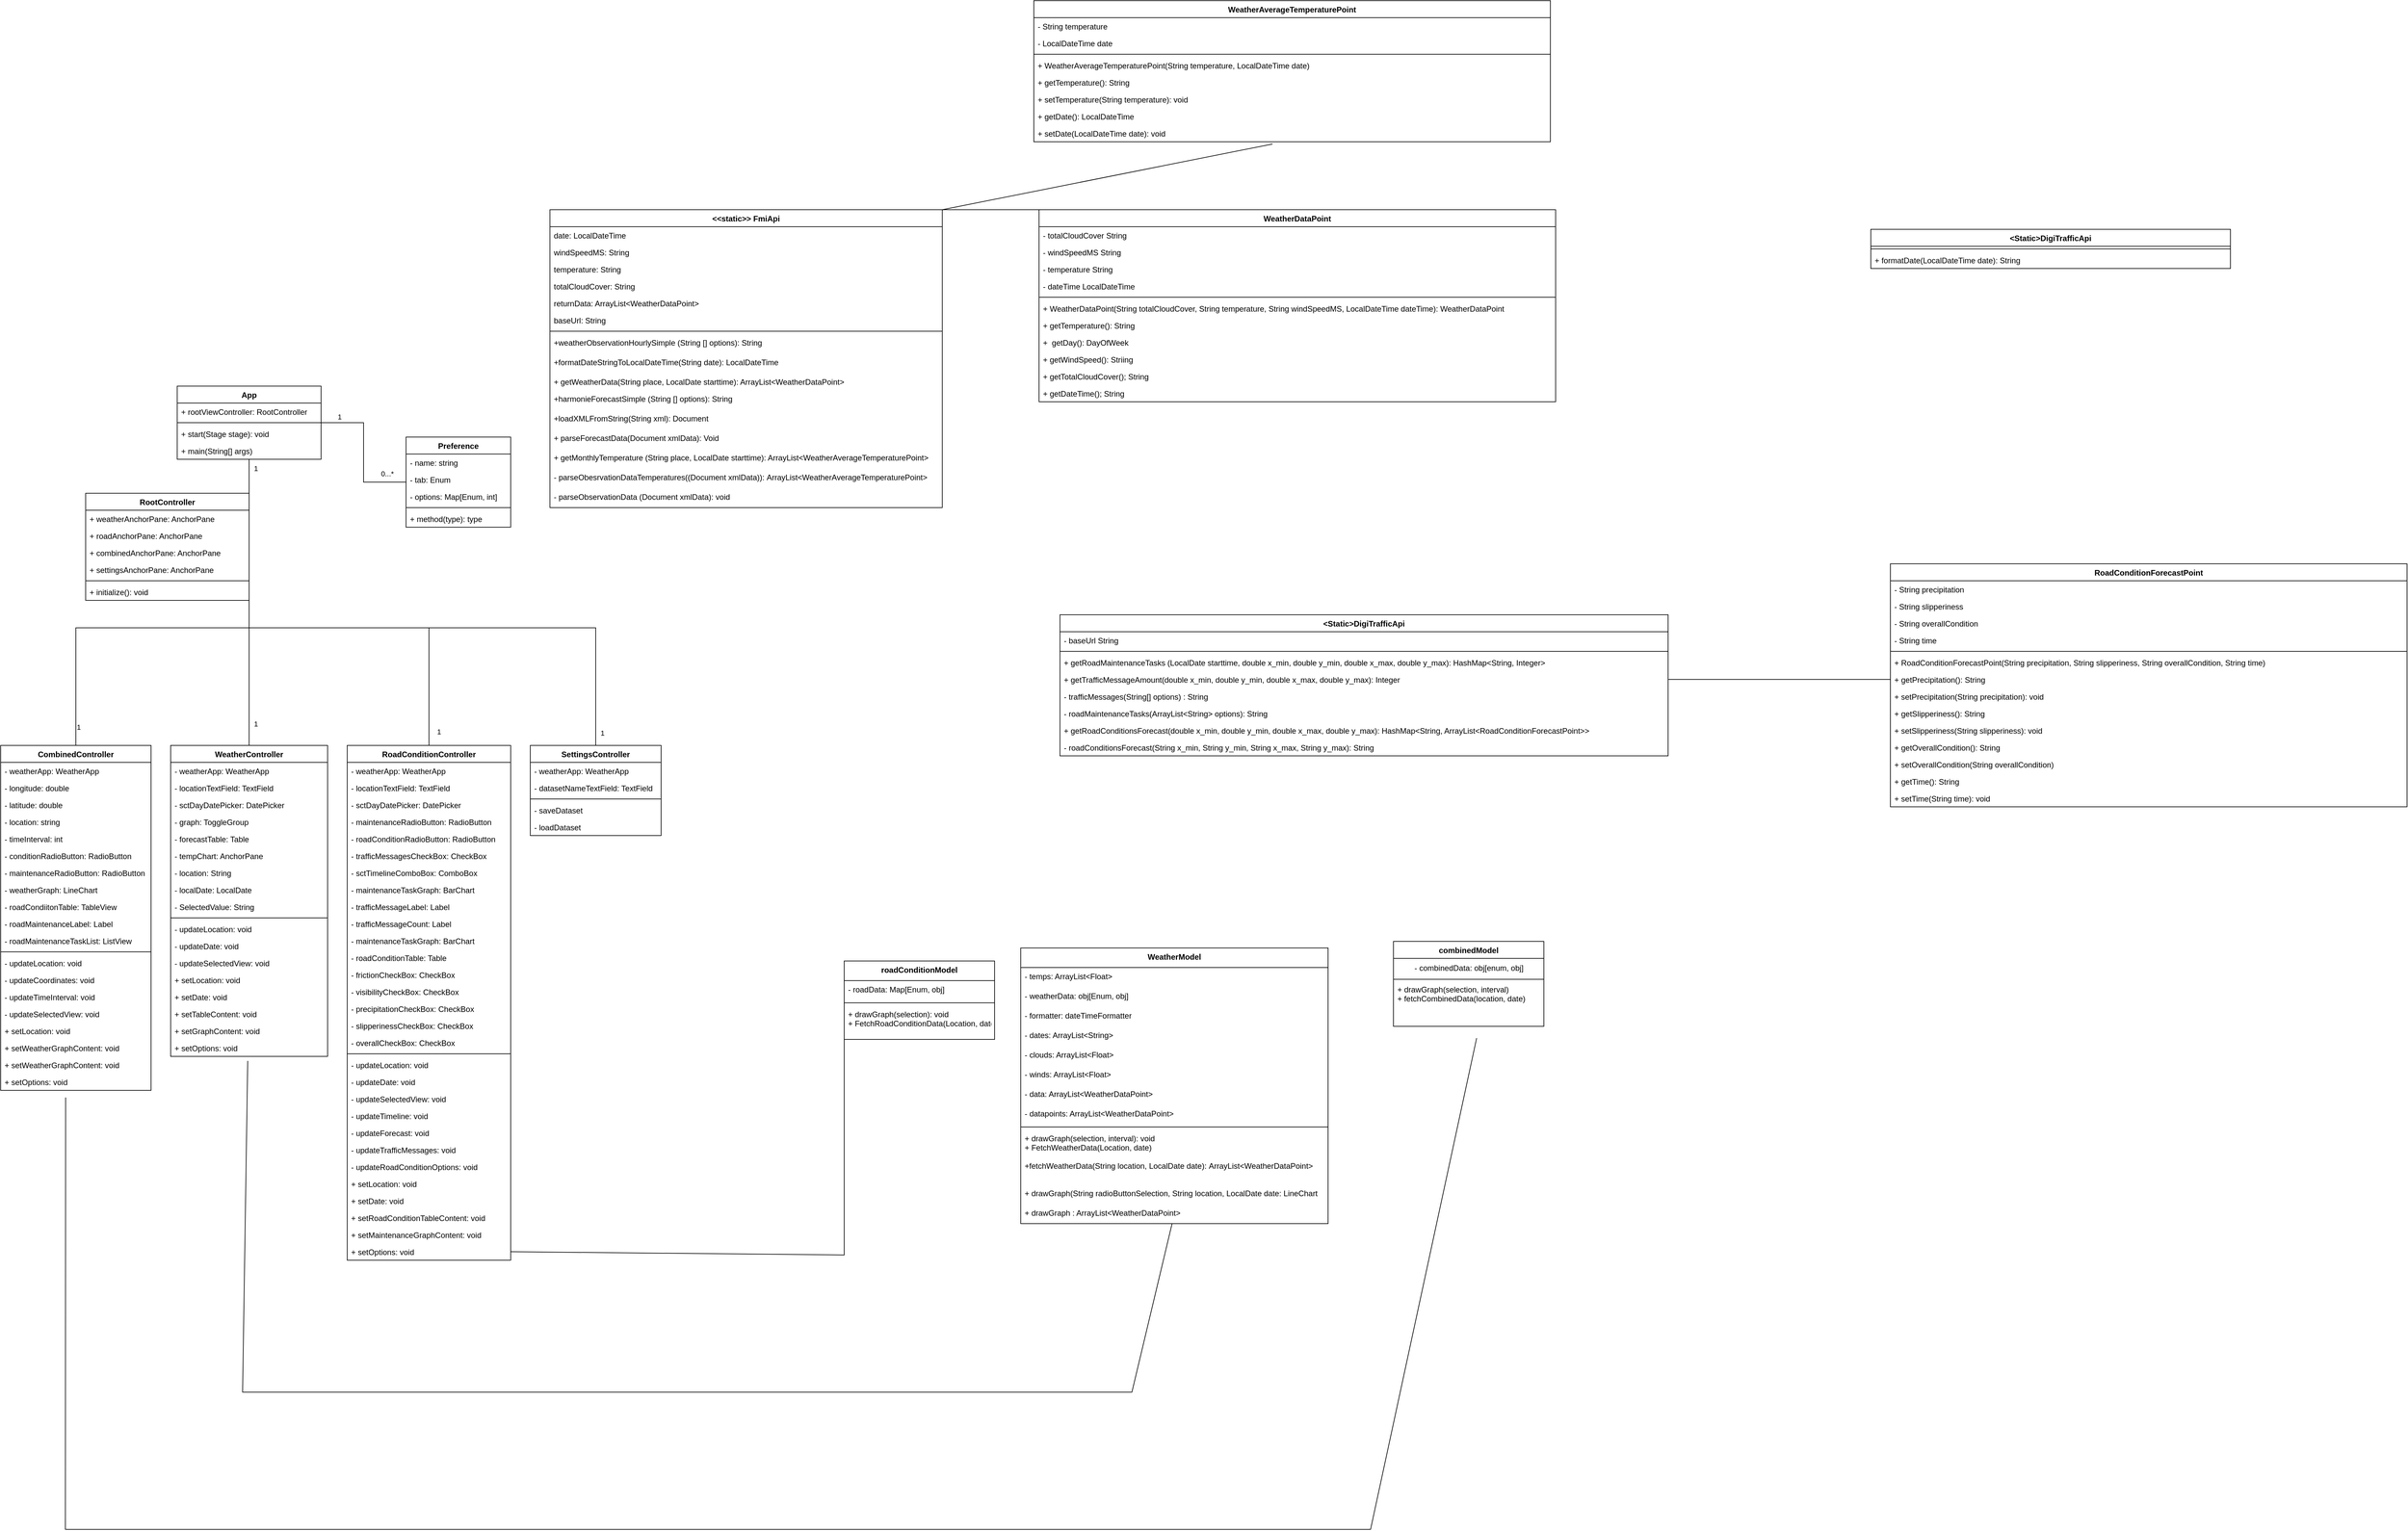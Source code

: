 <mxfile version="20.5.3" type="device"><diagram id="C5RBs43oDa-KdzZeNtuy" name="Page-1"><mxGraphModel dx="4631" dy="3161" grid="1" gridSize="10" guides="1" tooltips="1" connect="1" arrows="1" fold="1" page="1" pageScale="1" pageWidth="827" pageHeight="1169" math="0" shadow="0"><root><mxCell id="WIyWlLk6GJQsqaUBKTNV-0"/><mxCell id="WIyWlLk6GJQsqaUBKTNV-1" parent="WIyWlLk6GJQsqaUBKTNV-0"/><mxCell id="fw3Lzac-WkcI27JTwIoX-24" value="WeatherController" style="swimlane;fontStyle=1;align=center;verticalAlign=top;childLayout=stackLayout;horizontal=1;startSize=26;horizontalStack=0;resizeParent=1;resizeParentMax=0;resizeLast=0;collapsible=1;marginBottom=0;" parent="WIyWlLk6GJQsqaUBKTNV-1" vertex="1"><mxGeometry x="-50" y="360" width="240" height="476" as="geometry"/></mxCell><mxCell id="fw3Lzac-WkcI27JTwIoX-85" value="- weatherApp: WeatherApp" style="text;strokeColor=none;fillColor=none;align=left;verticalAlign=top;spacingLeft=4;spacingRight=4;overflow=hidden;rotatable=0;points=[[0,0.5],[1,0.5]];portConstraint=eastwest;" parent="fw3Lzac-WkcI27JTwIoX-24" vertex="1"><mxGeometry y="26" width="240" height="26" as="geometry"/></mxCell><mxCell id="fw3Lzac-WkcI27JTwIoX-25" value="- locationTextField: TextField" style="text;strokeColor=none;fillColor=none;align=left;verticalAlign=top;spacingLeft=4;spacingRight=4;overflow=hidden;rotatable=0;points=[[0,0.5],[1,0.5]];portConstraint=eastwest;" parent="fw3Lzac-WkcI27JTwIoX-24" vertex="1"><mxGeometry y="52" width="240" height="26" as="geometry"/></mxCell><mxCell id="fw3Lzac-WkcI27JTwIoX-65" value="- sctDayDatePicker: DatePicker" style="text;strokeColor=none;fillColor=none;align=left;verticalAlign=top;spacingLeft=4;spacingRight=4;overflow=hidden;rotatable=0;points=[[0,0.5],[1,0.5]];portConstraint=eastwest;" parent="fw3Lzac-WkcI27JTwIoX-24" vertex="1"><mxGeometry y="78" width="240" height="26" as="geometry"/></mxCell><mxCell id="iCA5vQrsNL5yHfXTiFPZ-7" value="- graph: ToggleGroup" style="text;strokeColor=none;fillColor=none;align=left;verticalAlign=top;spacingLeft=4;spacingRight=4;overflow=hidden;rotatable=0;points=[[0,0.5],[1,0.5]];portConstraint=eastwest;" parent="fw3Lzac-WkcI27JTwIoX-24" vertex="1"><mxGeometry y="104" width="240" height="26" as="geometry"/></mxCell><mxCell id="fw3Lzac-WkcI27JTwIoX-78" value="- forecastTable: Table" style="text;strokeColor=none;fillColor=none;align=left;verticalAlign=top;spacingLeft=4;spacingRight=4;overflow=hidden;rotatable=0;points=[[0,0.5],[1,0.5]];portConstraint=eastwest;" parent="fw3Lzac-WkcI27JTwIoX-24" vertex="1"><mxGeometry y="130" width="240" height="26" as="geometry"/></mxCell><mxCell id="bsCbAB-1uPG--CszEV3R-63" value="- tempChart: AnchorPane" style="text;strokeColor=none;fillColor=none;align=left;verticalAlign=top;spacingLeft=4;spacingRight=4;overflow=hidden;rotatable=0;points=[[0,0.5],[1,0.5]];portConstraint=eastwest;" parent="fw3Lzac-WkcI27JTwIoX-24" vertex="1"><mxGeometry y="156" width="240" height="26" as="geometry"/></mxCell><mxCell id="bsCbAB-1uPG--CszEV3R-64" value="- location: String" style="text;strokeColor=none;fillColor=none;align=left;verticalAlign=top;spacingLeft=4;spacingRight=4;overflow=hidden;rotatable=0;points=[[0,0.5],[1,0.5]];portConstraint=eastwest;" parent="fw3Lzac-WkcI27JTwIoX-24" vertex="1"><mxGeometry y="182" width="240" height="26" as="geometry"/></mxCell><mxCell id="bsCbAB-1uPG--CszEV3R-41" value="- localDate: LocalDate" style="text;strokeColor=none;fillColor=none;align=left;verticalAlign=top;spacingLeft=4;spacingRight=4;overflow=hidden;rotatable=0;points=[[0,0.5],[1,0.5]];portConstraint=eastwest;" parent="fw3Lzac-WkcI27JTwIoX-24" vertex="1"><mxGeometry y="208" width="240" height="26" as="geometry"/></mxCell><mxCell id="bsCbAB-1uPG--CszEV3R-42" value="- SelectedValue: String" style="text;strokeColor=none;fillColor=none;align=left;verticalAlign=top;spacingLeft=4;spacingRight=4;overflow=hidden;rotatable=0;points=[[0,0.5],[1,0.5]];portConstraint=eastwest;" parent="fw3Lzac-WkcI27JTwIoX-24" vertex="1"><mxGeometry y="234" width="240" height="26" as="geometry"/></mxCell><mxCell id="fw3Lzac-WkcI27JTwIoX-26" value="" style="line;strokeWidth=1;fillColor=none;align=left;verticalAlign=middle;spacingTop=-1;spacingLeft=3;spacingRight=3;rotatable=0;labelPosition=right;points=[];portConstraint=eastwest;" parent="fw3Lzac-WkcI27JTwIoX-24" vertex="1"><mxGeometry y="260" width="240" height="8" as="geometry"/></mxCell><mxCell id="acfEewAxkiIHNhKGDa3A-30" value="- updateLocation: void" style="text;strokeColor=none;fillColor=none;align=left;verticalAlign=top;spacingLeft=4;spacingRight=4;overflow=hidden;rotatable=0;points=[[0,0.5],[1,0.5]];portConstraint=eastwest;" parent="fw3Lzac-WkcI27JTwIoX-24" vertex="1"><mxGeometry y="268" width="240" height="26" as="geometry"/></mxCell><mxCell id="acfEewAxkiIHNhKGDa3A-31" value="- updateDate: void" style="text;strokeColor=none;fillColor=none;align=left;verticalAlign=top;spacingLeft=4;spacingRight=4;overflow=hidden;rotatable=0;points=[[0,0.5],[1,0.5]];portConstraint=eastwest;" parent="fw3Lzac-WkcI27JTwIoX-24" vertex="1"><mxGeometry y="294" width="240" height="26" as="geometry"/></mxCell><mxCell id="acfEewAxkiIHNhKGDa3A-32" value="- updateSelectedView: void" style="text;strokeColor=none;fillColor=none;align=left;verticalAlign=top;spacingLeft=4;spacingRight=4;overflow=hidden;rotatable=0;points=[[0,0.5],[1,0.5]];portConstraint=eastwest;" parent="fw3Lzac-WkcI27JTwIoX-24" vertex="1"><mxGeometry y="320" width="240" height="26" as="geometry"/></mxCell><mxCell id="fw3Lzac-WkcI27JTwIoX-62" value="+ setLocation: void" style="text;strokeColor=none;fillColor=none;align=left;verticalAlign=top;spacingLeft=4;spacingRight=4;overflow=hidden;rotatable=0;points=[[0,0.5],[1,0.5]];portConstraint=eastwest;" parent="fw3Lzac-WkcI27JTwIoX-24" vertex="1"><mxGeometry y="346" width="240" height="26" as="geometry"/></mxCell><mxCell id="fw3Lzac-WkcI27JTwIoX-69" value="+ setDate: void" style="text;strokeColor=none;fillColor=none;align=left;verticalAlign=top;spacingLeft=4;spacingRight=4;overflow=hidden;rotatable=0;points=[[0,0.5],[1,0.5]];portConstraint=eastwest;" parent="fw3Lzac-WkcI27JTwIoX-24" vertex="1"><mxGeometry y="372" width="240" height="26" as="geometry"/></mxCell><mxCell id="iCA5vQrsNL5yHfXTiFPZ-8" value="+ setTableContent: void" style="text;strokeColor=none;fillColor=none;align=left;verticalAlign=top;spacingLeft=4;spacingRight=4;overflow=hidden;rotatable=0;points=[[0,0.5],[1,0.5]];portConstraint=eastwest;" parent="fw3Lzac-WkcI27JTwIoX-24" vertex="1"><mxGeometry y="398" width="240" height="26" as="geometry"/></mxCell><mxCell id="iCA5vQrsNL5yHfXTiFPZ-9" value="+ setGraphContent: void" style="text;strokeColor=none;fillColor=none;align=left;verticalAlign=top;spacingLeft=4;spacingRight=4;overflow=hidden;rotatable=0;points=[[0,0.5],[1,0.5]];portConstraint=eastwest;" parent="fw3Lzac-WkcI27JTwIoX-24" vertex="1"><mxGeometry y="424" width="240" height="26" as="geometry"/></mxCell><mxCell id="acfEewAxkiIHNhKGDa3A-19" value="+ setOptions: void" style="text;strokeColor=none;fillColor=none;align=left;verticalAlign=top;spacingLeft=4;spacingRight=4;overflow=hidden;rotatable=0;points=[[0,0.5],[1,0.5]];portConstraint=eastwest;" parent="fw3Lzac-WkcI27JTwIoX-24" vertex="1"><mxGeometry y="450" width="240" height="26" as="geometry"/></mxCell><mxCell id="fw3Lzac-WkcI27JTwIoX-28" value="RoadConditionController" style="swimlane;fontStyle=1;align=center;verticalAlign=top;childLayout=stackLayout;horizontal=1;startSize=26;horizontalStack=0;resizeParent=1;resizeParentMax=0;resizeLast=0;collapsible=1;marginBottom=0;" parent="WIyWlLk6GJQsqaUBKTNV-1" vertex="1"><mxGeometry x="220" y="360" width="250" height="788" as="geometry"/></mxCell><mxCell id="fw3Lzac-WkcI27JTwIoX-86" value="- weatherApp: WeatherApp" style="text;strokeColor=none;fillColor=none;align=left;verticalAlign=top;spacingLeft=4;spacingRight=4;overflow=hidden;rotatable=0;points=[[0,0.5],[1,0.5]];portConstraint=eastwest;" parent="fw3Lzac-WkcI27JTwIoX-28" vertex="1"><mxGeometry y="26" width="250" height="26" as="geometry"/></mxCell><mxCell id="fw3Lzac-WkcI27JTwIoX-29" value="- locationTextField: TextField" style="text;strokeColor=none;fillColor=none;align=left;verticalAlign=top;spacingLeft=4;spacingRight=4;overflow=hidden;rotatable=0;points=[[0,0.5],[1,0.5]];portConstraint=eastwest;" parent="fw3Lzac-WkcI27JTwIoX-28" vertex="1"><mxGeometry y="52" width="250" height="26" as="geometry"/></mxCell><mxCell id="fw3Lzac-WkcI27JTwIoX-67" value="- sctDayDatePicker: DatePicker" style="text;strokeColor=none;fillColor=none;align=left;verticalAlign=top;spacingLeft=4;spacingRight=4;overflow=hidden;rotatable=0;points=[[0,0.5],[1,0.5]];portConstraint=eastwest;" parent="fw3Lzac-WkcI27JTwIoX-28" vertex="1"><mxGeometry y="78" width="250" height="26" as="geometry"/></mxCell><mxCell id="fw3Lzac-WkcI27JTwIoX-81" value="- maintenanceRadioButton: RadioButton" style="text;strokeColor=none;fillColor=none;align=left;verticalAlign=top;spacingLeft=4;spacingRight=4;overflow=hidden;rotatable=0;points=[[0,0.5],[1,0.5]];portConstraint=eastwest;" parent="fw3Lzac-WkcI27JTwIoX-28" vertex="1"><mxGeometry y="104" width="250" height="26" as="geometry"/></mxCell><mxCell id="fw3Lzac-WkcI27JTwIoX-82" value="- roadConditionRadioButton: RadioButton" style="text;strokeColor=none;fillColor=none;align=left;verticalAlign=top;spacingLeft=4;spacingRight=4;overflow=hidden;rotatable=0;points=[[0,0.5],[1,0.5]];portConstraint=eastwest;" parent="fw3Lzac-WkcI27JTwIoX-28" vertex="1"><mxGeometry y="130" width="250" height="26" as="geometry"/></mxCell><mxCell id="fw3Lzac-WkcI27JTwIoX-83" value="- trafficMessagesCheckBox: CheckBox" style="text;strokeColor=none;fillColor=none;align=left;verticalAlign=top;spacingLeft=4;spacingRight=4;overflow=hidden;rotatable=0;points=[[0,0.5],[1,0.5]];portConstraint=eastwest;" parent="fw3Lzac-WkcI27JTwIoX-28" vertex="1"><mxGeometry y="156" width="250" height="26" as="geometry"/></mxCell><mxCell id="iCA5vQrsNL5yHfXTiFPZ-11" value="- sctTimelineComboBox: ComboBox" style="text;strokeColor=none;fillColor=none;align=left;verticalAlign=top;spacingLeft=4;spacingRight=4;overflow=hidden;rotatable=0;points=[[0,0.5],[1,0.5]];portConstraint=eastwest;" parent="fw3Lzac-WkcI27JTwIoX-28" vertex="1"><mxGeometry y="182" width="250" height="26" as="geometry"/></mxCell><mxCell id="iCA5vQrsNL5yHfXTiFPZ-12" value="- maintenanceTaskGraph: BarChart" style="text;strokeColor=none;fillColor=none;align=left;verticalAlign=top;spacingLeft=4;spacingRight=4;overflow=hidden;rotatable=0;points=[[0,0.5],[1,0.5]];portConstraint=eastwest;" parent="fw3Lzac-WkcI27JTwIoX-28" vertex="1"><mxGeometry y="208" width="250" height="26" as="geometry"/></mxCell><mxCell id="iCA5vQrsNL5yHfXTiFPZ-14" value="- trafficMessageLabel: Label" style="text;strokeColor=none;fillColor=none;align=left;verticalAlign=top;spacingLeft=4;spacingRight=4;overflow=hidden;rotatable=0;points=[[0,0.5],[1,0.5]];portConstraint=eastwest;" parent="fw3Lzac-WkcI27JTwIoX-28" vertex="1"><mxGeometry y="234" width="250" height="26" as="geometry"/></mxCell><mxCell id="iCA5vQrsNL5yHfXTiFPZ-15" value="- trafficMessageCount: Label" style="text;strokeColor=none;fillColor=none;align=left;verticalAlign=top;spacingLeft=4;spacingRight=4;overflow=hidden;rotatable=0;points=[[0,0.5],[1,0.5]];portConstraint=eastwest;" parent="fw3Lzac-WkcI27JTwIoX-28" vertex="1"><mxGeometry y="260" width="250" height="26" as="geometry"/></mxCell><mxCell id="iCA5vQrsNL5yHfXTiFPZ-13" value="- maintenanceTaskGraph: BarChart" style="text;strokeColor=none;fillColor=none;align=left;verticalAlign=top;spacingLeft=4;spacingRight=4;overflow=hidden;rotatable=0;points=[[0,0.5],[1,0.5]];portConstraint=eastwest;" parent="fw3Lzac-WkcI27JTwIoX-28" vertex="1"><mxGeometry y="286" width="250" height="26" as="geometry"/></mxCell><mxCell id="iCA5vQrsNL5yHfXTiFPZ-16" value="- roadConditionTable: Table" style="text;strokeColor=none;fillColor=none;align=left;verticalAlign=top;spacingLeft=4;spacingRight=4;overflow=hidden;rotatable=0;points=[[0,0.5],[1,0.5]];portConstraint=eastwest;" parent="fw3Lzac-WkcI27JTwIoX-28" vertex="1"><mxGeometry y="312" width="250" height="26" as="geometry"/></mxCell><mxCell id="iCA5vQrsNL5yHfXTiFPZ-17" value="- frictionCheckBox: CheckBox" style="text;strokeColor=none;fillColor=none;align=left;verticalAlign=top;spacingLeft=4;spacingRight=4;overflow=hidden;rotatable=0;points=[[0,0.5],[1,0.5]];portConstraint=eastwest;" parent="fw3Lzac-WkcI27JTwIoX-28" vertex="1"><mxGeometry y="338" width="250" height="26" as="geometry"/></mxCell><mxCell id="iCA5vQrsNL5yHfXTiFPZ-18" value="- visibilityCheckBox: CheckBox" style="text;strokeColor=none;fillColor=none;align=left;verticalAlign=top;spacingLeft=4;spacingRight=4;overflow=hidden;rotatable=0;points=[[0,0.5],[1,0.5]];portConstraint=eastwest;" parent="fw3Lzac-WkcI27JTwIoX-28" vertex="1"><mxGeometry y="364" width="250" height="26" as="geometry"/></mxCell><mxCell id="iCA5vQrsNL5yHfXTiFPZ-19" value="- precipitationCheckBox: CheckBox" style="text;strokeColor=none;fillColor=none;align=left;verticalAlign=top;spacingLeft=4;spacingRight=4;overflow=hidden;rotatable=0;points=[[0,0.5],[1,0.5]];portConstraint=eastwest;" parent="fw3Lzac-WkcI27JTwIoX-28" vertex="1"><mxGeometry y="390" width="250" height="26" as="geometry"/></mxCell><mxCell id="iCA5vQrsNL5yHfXTiFPZ-20" value="- slipperinessCheckBox: CheckBox" style="text;strokeColor=none;fillColor=none;align=left;verticalAlign=top;spacingLeft=4;spacingRight=4;overflow=hidden;rotatable=0;points=[[0,0.5],[1,0.5]];portConstraint=eastwest;" parent="fw3Lzac-WkcI27JTwIoX-28" vertex="1"><mxGeometry y="416" width="250" height="26" as="geometry"/></mxCell><mxCell id="iCA5vQrsNL5yHfXTiFPZ-21" value="- overallCheckBox: CheckBox" style="text;strokeColor=none;fillColor=none;align=left;verticalAlign=top;spacingLeft=4;spacingRight=4;overflow=hidden;rotatable=0;points=[[0,0.5],[1,0.5]];portConstraint=eastwest;" parent="fw3Lzac-WkcI27JTwIoX-28" vertex="1"><mxGeometry y="442" width="250" height="26" as="geometry"/></mxCell><mxCell id="fw3Lzac-WkcI27JTwIoX-30" value="" style="line;strokeWidth=1;fillColor=none;align=left;verticalAlign=middle;spacingTop=-1;spacingLeft=3;spacingRight=3;rotatable=0;labelPosition=right;points=[];portConstraint=eastwest;" parent="fw3Lzac-WkcI27JTwIoX-28" vertex="1"><mxGeometry y="468" width="250" height="8" as="geometry"/></mxCell><mxCell id="acfEewAxkiIHNhKGDa3A-33" value="- updateLocation: void" style="text;strokeColor=none;fillColor=none;align=left;verticalAlign=top;spacingLeft=4;spacingRight=4;overflow=hidden;rotatable=0;points=[[0,0.5],[1,0.5]];portConstraint=eastwest;" parent="fw3Lzac-WkcI27JTwIoX-28" vertex="1"><mxGeometry y="476" width="250" height="26" as="geometry"/></mxCell><mxCell id="acfEewAxkiIHNhKGDa3A-34" value="- updateDate: void" style="text;strokeColor=none;fillColor=none;align=left;verticalAlign=top;spacingLeft=4;spacingRight=4;overflow=hidden;rotatable=0;points=[[0,0.5],[1,0.5]];portConstraint=eastwest;" parent="fw3Lzac-WkcI27JTwIoX-28" vertex="1"><mxGeometry y="502" width="250" height="26" as="geometry"/></mxCell><mxCell id="acfEewAxkiIHNhKGDa3A-35" value="- updateSelectedView: void" style="text;strokeColor=none;fillColor=none;align=left;verticalAlign=top;spacingLeft=4;spacingRight=4;overflow=hidden;rotatable=0;points=[[0,0.5],[1,0.5]];portConstraint=eastwest;" parent="fw3Lzac-WkcI27JTwIoX-28" vertex="1"><mxGeometry y="528" width="250" height="26" as="geometry"/></mxCell><mxCell id="acfEewAxkiIHNhKGDa3A-36" value="- updateTimeline: void" style="text;strokeColor=none;fillColor=none;align=left;verticalAlign=top;spacingLeft=4;spacingRight=4;overflow=hidden;rotatable=0;points=[[0,0.5],[1,0.5]];portConstraint=eastwest;" parent="fw3Lzac-WkcI27JTwIoX-28" vertex="1"><mxGeometry y="554" width="250" height="26" as="geometry"/></mxCell><mxCell id="acfEewAxkiIHNhKGDa3A-37" value="- updateForecast: void" style="text;strokeColor=none;fillColor=none;align=left;verticalAlign=top;spacingLeft=4;spacingRight=4;overflow=hidden;rotatable=0;points=[[0,0.5],[1,0.5]];portConstraint=eastwest;" parent="fw3Lzac-WkcI27JTwIoX-28" vertex="1"><mxGeometry y="580" width="250" height="26" as="geometry"/></mxCell><mxCell id="acfEewAxkiIHNhKGDa3A-38" value="- updateTrafficMessages: void" style="text;strokeColor=none;fillColor=none;align=left;verticalAlign=top;spacingLeft=4;spacingRight=4;overflow=hidden;rotatable=0;points=[[0,0.5],[1,0.5]];portConstraint=eastwest;" parent="fw3Lzac-WkcI27JTwIoX-28" vertex="1"><mxGeometry y="606" width="250" height="26" as="geometry"/></mxCell><mxCell id="acfEewAxkiIHNhKGDa3A-39" value="- updateRoadConditionOptions: void" style="text;strokeColor=none;fillColor=none;align=left;verticalAlign=top;spacingLeft=4;spacingRight=4;overflow=hidden;rotatable=0;points=[[0,0.5],[1,0.5]];portConstraint=eastwest;" parent="fw3Lzac-WkcI27JTwIoX-28" vertex="1"><mxGeometry y="632" width="250" height="26" as="geometry"/></mxCell><mxCell id="fw3Lzac-WkcI27JTwIoX-72" value="+ setLocation: void" style="text;strokeColor=none;fillColor=none;align=left;verticalAlign=top;spacingLeft=4;spacingRight=4;overflow=hidden;rotatable=0;points=[[0,0.5],[1,0.5]];portConstraint=eastwest;" parent="fw3Lzac-WkcI27JTwIoX-28" vertex="1"><mxGeometry y="658" width="250" height="26" as="geometry"/></mxCell><mxCell id="fw3Lzac-WkcI27JTwIoX-74" value="+ setDate: void" style="text;strokeColor=none;fillColor=none;align=left;verticalAlign=top;spacingLeft=4;spacingRight=4;overflow=hidden;rotatable=0;points=[[0,0.5],[1,0.5]];portConstraint=eastwest;" parent="fw3Lzac-WkcI27JTwIoX-28" vertex="1"><mxGeometry y="684" width="250" height="26" as="geometry"/></mxCell><mxCell id="iCA5vQrsNL5yHfXTiFPZ-22" value="+ setRoadConditionTableContent: void" style="text;strokeColor=none;fillColor=none;align=left;verticalAlign=top;spacingLeft=4;spacingRight=4;overflow=hidden;rotatable=0;points=[[0,0.5],[1,0.5]];portConstraint=eastwest;" parent="fw3Lzac-WkcI27JTwIoX-28" vertex="1"><mxGeometry y="710" width="250" height="26" as="geometry"/></mxCell><mxCell id="iCA5vQrsNL5yHfXTiFPZ-23" value="+ setMaintenanceGraphContent: void" style="text;strokeColor=none;fillColor=none;align=left;verticalAlign=top;spacingLeft=4;spacingRight=4;overflow=hidden;rotatable=0;points=[[0,0.5],[1,0.5]];portConstraint=eastwest;" parent="fw3Lzac-WkcI27JTwIoX-28" vertex="1"><mxGeometry y="736" width="250" height="26" as="geometry"/></mxCell><mxCell id="acfEewAxkiIHNhKGDa3A-20" value="+ setOptions: void" style="text;strokeColor=none;fillColor=none;align=left;verticalAlign=top;spacingLeft=4;spacingRight=4;overflow=hidden;rotatable=0;points=[[0,0.5],[1,0.5]];portConstraint=eastwest;" parent="fw3Lzac-WkcI27JTwIoX-28" vertex="1"><mxGeometry y="762" width="250" height="26" as="geometry"/></mxCell><mxCell id="acfEewAxkiIHNhKGDa3A-4" style="edgeStyle=orthogonalEdgeStyle;rounded=0;orthogonalLoop=1;jettySize=auto;html=1;endArrow=none;endFill=0;" parent="WIyWlLk6GJQsqaUBKTNV-1" source="fw3Lzac-WkcI27JTwIoX-34" target="fw3Lzac-WkcI27JTwIoX-28" edge="1"><mxGeometry relative="1" as="geometry"><Array as="points"><mxPoint x="70" y="180"/><mxPoint x="345" y="180"/></Array></mxGeometry></mxCell><mxCell id="acfEewAxkiIHNhKGDa3A-45" value="1" style="edgeLabel;html=1;align=center;verticalAlign=middle;resizable=0;points=[];" parent="acfEewAxkiIHNhKGDa3A-4" vertex="1" connectable="0"><mxGeometry x="0.926" y="2" relative="1" as="geometry"><mxPoint x="13" y="5" as="offset"/></mxGeometry></mxCell><mxCell id="acfEewAxkiIHNhKGDa3A-5" style="edgeStyle=orthogonalEdgeStyle;rounded=0;orthogonalLoop=1;jettySize=auto;html=1;endArrow=none;endFill=0;" parent="WIyWlLk6GJQsqaUBKTNV-1" source="fw3Lzac-WkcI27JTwIoX-34" target="fw3Lzac-WkcI27JTwIoX-24" edge="1"><mxGeometry relative="1" as="geometry"/></mxCell><mxCell id="acfEewAxkiIHNhKGDa3A-44" value="1" style="edgeLabel;html=1;align=center;verticalAlign=middle;resizable=0;points=[];" parent="acfEewAxkiIHNhKGDa3A-5" vertex="1" connectable="0"><mxGeometry x="0.827" y="1" relative="1" as="geometry"><mxPoint x="9" y="5" as="offset"/></mxGeometry></mxCell><mxCell id="acfEewAxkiIHNhKGDa3A-6" style="edgeStyle=orthogonalEdgeStyle;rounded=0;orthogonalLoop=1;jettySize=auto;html=1;endArrow=none;endFill=0;" parent="WIyWlLk6GJQsqaUBKTNV-1" source="fw3Lzac-WkcI27JTwIoX-34" target="fw3Lzac-WkcI27JTwIoX-39" edge="1"><mxGeometry relative="1" as="geometry"><Array as="points"><mxPoint x="70" y="180"/><mxPoint x="-195" y="180"/></Array></mxGeometry></mxCell><mxCell id="acfEewAxkiIHNhKGDa3A-43" value="1" style="edgeLabel;html=1;align=center;verticalAlign=middle;resizable=0;points=[];" parent="acfEewAxkiIHNhKGDa3A-6" vertex="1" connectable="0"><mxGeometry x="0.919" y="4" relative="1" as="geometry"><mxPoint as="offset"/></mxGeometry></mxCell><mxCell id="fw3Lzac-WkcI27JTwIoX-34" value="App" style="swimlane;fontStyle=1;align=center;verticalAlign=top;childLayout=stackLayout;horizontal=1;startSize=26;horizontalStack=0;resizeParent=1;resizeParentMax=0;resizeLast=0;collapsible=1;marginBottom=0;" parent="WIyWlLk6GJQsqaUBKTNV-1" vertex="1"><mxGeometry x="-40" y="-190" width="220" height="112" as="geometry"/></mxCell><mxCell id="fw3Lzac-WkcI27JTwIoX-35" value="+ rootViewController: RootController" style="text;strokeColor=none;fillColor=none;align=left;verticalAlign=top;spacingLeft=4;spacingRight=4;overflow=hidden;rotatable=0;points=[[0,0.5],[1,0.5]];portConstraint=eastwest;" parent="fw3Lzac-WkcI27JTwIoX-34" vertex="1"><mxGeometry y="26" width="220" height="26" as="geometry"/></mxCell><mxCell id="fw3Lzac-WkcI27JTwIoX-36" value="" style="line;strokeWidth=1;fillColor=none;align=left;verticalAlign=middle;spacingTop=-1;spacingLeft=3;spacingRight=3;rotatable=0;labelPosition=right;points=[];portConstraint=eastwest;" parent="fw3Lzac-WkcI27JTwIoX-34" vertex="1"><mxGeometry y="52" width="220" height="8" as="geometry"/></mxCell><mxCell id="fw3Lzac-WkcI27JTwIoX-37" value="+ start(Stage stage): void" style="text;strokeColor=none;fillColor=none;align=left;verticalAlign=top;spacingLeft=4;spacingRight=4;overflow=hidden;rotatable=0;points=[[0,0.5],[1,0.5]];portConstraint=eastwest;" parent="fw3Lzac-WkcI27JTwIoX-34" vertex="1"><mxGeometry y="60" width="220" height="26" as="geometry"/></mxCell><mxCell id="fw3Lzac-WkcI27JTwIoX-88" value="+ main(String[] args)" style="text;strokeColor=none;fillColor=none;align=left;verticalAlign=top;spacingLeft=4;spacingRight=4;overflow=hidden;rotatable=0;points=[[0,0.5],[1,0.5]];portConstraint=eastwest;" parent="fw3Lzac-WkcI27JTwIoX-34" vertex="1"><mxGeometry y="86" width="220" height="26" as="geometry"/></mxCell><mxCell id="fw3Lzac-WkcI27JTwIoX-39" value="CombinedController" style="swimlane;fontStyle=1;align=center;verticalAlign=top;childLayout=stackLayout;horizontal=1;startSize=26;horizontalStack=0;resizeParent=1;resizeParentMax=0;resizeLast=0;collapsible=1;marginBottom=0;" parent="WIyWlLk6GJQsqaUBKTNV-1" vertex="1"><mxGeometry x="-310" y="360" width="230" height="528" as="geometry"/></mxCell><mxCell id="fw3Lzac-WkcI27JTwIoX-87" value="- weatherApp: WeatherApp" style="text;strokeColor=none;fillColor=none;align=left;verticalAlign=top;spacingLeft=4;spacingRight=4;overflow=hidden;rotatable=0;points=[[0,0.5],[1,0.5]];portConstraint=eastwest;" parent="fw3Lzac-WkcI27JTwIoX-39" vertex="1"><mxGeometry y="26" width="230" height="26" as="geometry"/></mxCell><mxCell id="fw3Lzac-WkcI27JTwIoX-40" value="- longitude: double" style="text;strokeColor=none;fillColor=none;align=left;verticalAlign=top;spacingLeft=4;spacingRight=4;overflow=hidden;rotatable=0;points=[[0,0.5],[1,0.5]];portConstraint=eastwest;" parent="fw3Lzac-WkcI27JTwIoX-39" vertex="1"><mxGeometry y="52" width="230" height="26" as="geometry"/></mxCell><mxCell id="fw3Lzac-WkcI27JTwIoX-54" value="- latitude: double" style="text;strokeColor=none;fillColor=none;align=left;verticalAlign=top;spacingLeft=4;spacingRight=4;overflow=hidden;rotatable=0;points=[[0,0.5],[1,0.5]];portConstraint=eastwest;" parent="fw3Lzac-WkcI27JTwIoX-39" vertex="1"><mxGeometry y="78" width="230" height="26" as="geometry"/></mxCell><mxCell id="fw3Lzac-WkcI27JTwIoX-55" value="- location: string" style="text;strokeColor=none;fillColor=none;align=left;verticalAlign=top;spacingLeft=4;spacingRight=4;overflow=hidden;rotatable=0;points=[[0,0.5],[1,0.5]];portConstraint=eastwest;" parent="fw3Lzac-WkcI27JTwIoX-39" vertex="1"><mxGeometry y="104" width="230" height="26" as="geometry"/></mxCell><mxCell id="fw3Lzac-WkcI27JTwIoX-57" value="- timeInterval: int" style="text;strokeColor=none;fillColor=none;align=left;verticalAlign=top;spacingLeft=4;spacingRight=4;overflow=hidden;rotatable=0;points=[[0,0.5],[1,0.5]];portConstraint=eastwest;" parent="fw3Lzac-WkcI27JTwIoX-39" vertex="1"><mxGeometry y="130" width="230" height="26" as="geometry"/></mxCell><mxCell id="fw3Lzac-WkcI27JTwIoX-89" value="- conditionRadioButton: RadioButton" style="text;strokeColor=none;fillColor=none;align=left;verticalAlign=top;spacingLeft=4;spacingRight=4;overflow=hidden;rotatable=0;points=[[0,0.5],[1,0.5]];portConstraint=eastwest;" parent="fw3Lzac-WkcI27JTwIoX-39" vertex="1"><mxGeometry y="156" width="230" height="26" as="geometry"/></mxCell><mxCell id="fw3Lzac-WkcI27JTwIoX-90" value="- maintenanceRadioButton: RadioButton" style="text;strokeColor=none;fillColor=none;align=left;verticalAlign=top;spacingLeft=4;spacingRight=4;overflow=hidden;rotatable=0;points=[[0,0.5],[1,0.5]];portConstraint=eastwest;" parent="fw3Lzac-WkcI27JTwIoX-39" vertex="1"><mxGeometry y="182" width="230" height="26" as="geometry"/></mxCell><mxCell id="fw3Lzac-WkcI27JTwIoX-91" value="- weatherGraph: LineChart" style="text;strokeColor=none;fillColor=none;align=left;verticalAlign=top;spacingLeft=4;spacingRight=4;overflow=hidden;rotatable=0;points=[[0,0.5],[1,0.5]];portConstraint=eastwest;" parent="fw3Lzac-WkcI27JTwIoX-39" vertex="1"><mxGeometry y="208" width="230" height="26" as="geometry"/></mxCell><mxCell id="iCA5vQrsNL5yHfXTiFPZ-29" value="- roadCondiitonTable: TableView" style="text;strokeColor=none;fillColor=none;align=left;verticalAlign=top;spacingLeft=4;spacingRight=4;overflow=hidden;rotatable=0;points=[[0,0.5],[1,0.5]];portConstraint=eastwest;" parent="fw3Lzac-WkcI27JTwIoX-39" vertex="1"><mxGeometry y="234" width="230" height="26" as="geometry"/></mxCell><mxCell id="iCA5vQrsNL5yHfXTiFPZ-24" value="- roadMaintenanceLabel: Label" style="text;strokeColor=none;fillColor=none;align=left;verticalAlign=top;spacingLeft=4;spacingRight=4;overflow=hidden;rotatable=0;points=[[0,0.5],[1,0.5]];portConstraint=eastwest;" parent="fw3Lzac-WkcI27JTwIoX-39" vertex="1"><mxGeometry y="260" width="230" height="26" as="geometry"/></mxCell><mxCell id="iCA5vQrsNL5yHfXTiFPZ-28" value="- roadMaintenanceTaskList: ListView" style="text;strokeColor=none;fillColor=none;align=left;verticalAlign=top;spacingLeft=4;spacingRight=4;overflow=hidden;rotatable=0;points=[[0,0.5],[1,0.5]];portConstraint=eastwest;" parent="fw3Lzac-WkcI27JTwIoX-39" vertex="1"><mxGeometry y="286" width="230" height="26" as="geometry"/></mxCell><mxCell id="fw3Lzac-WkcI27JTwIoX-41" value="" style="line;strokeWidth=1;fillColor=none;align=left;verticalAlign=middle;spacingTop=-1;spacingLeft=3;spacingRight=3;rotatable=0;labelPosition=right;points=[];portConstraint=eastwest;" parent="fw3Lzac-WkcI27JTwIoX-39" vertex="1"><mxGeometry y="312" width="230" height="8" as="geometry"/></mxCell><mxCell id="acfEewAxkiIHNhKGDa3A-24" value="- updateLocation: void" style="text;strokeColor=none;fillColor=none;align=left;verticalAlign=top;spacingLeft=4;spacingRight=4;overflow=hidden;rotatable=0;points=[[0,0.5],[1,0.5]];portConstraint=eastwest;" parent="fw3Lzac-WkcI27JTwIoX-39" vertex="1"><mxGeometry y="320" width="230" height="26" as="geometry"/></mxCell><mxCell id="acfEewAxkiIHNhKGDa3A-26" value="- updateCoordinates: void" style="text;strokeColor=none;fillColor=none;align=left;verticalAlign=top;spacingLeft=4;spacingRight=4;overflow=hidden;rotatable=0;points=[[0,0.5],[1,0.5]];portConstraint=eastwest;" parent="fw3Lzac-WkcI27JTwIoX-39" vertex="1"><mxGeometry y="346" width="230" height="26" as="geometry"/></mxCell><mxCell id="acfEewAxkiIHNhKGDa3A-27" value="- updateTimeInterval: void" style="text;strokeColor=none;fillColor=none;align=left;verticalAlign=top;spacingLeft=4;spacingRight=4;overflow=hidden;rotatable=0;points=[[0,0.5],[1,0.5]];portConstraint=eastwest;" parent="fw3Lzac-WkcI27JTwIoX-39" vertex="1"><mxGeometry y="372" width="230" height="26" as="geometry"/></mxCell><mxCell id="acfEewAxkiIHNhKGDa3A-23" value="- updateSelectedView: void" style="text;strokeColor=none;fillColor=none;align=left;verticalAlign=top;spacingLeft=4;spacingRight=4;overflow=hidden;rotatable=0;points=[[0,0.5],[1,0.5]];portConstraint=eastwest;" parent="fw3Lzac-WkcI27JTwIoX-39" vertex="1"><mxGeometry y="398" width="230" height="26" as="geometry"/></mxCell><mxCell id="fw3Lzac-WkcI27JTwIoX-61" value="+ setLocation: void" style="text;strokeColor=none;fillColor=none;align=left;verticalAlign=top;spacingLeft=4;spacingRight=4;overflow=hidden;rotatable=0;points=[[0,0.5],[1,0.5]];portConstraint=eastwest;" parent="fw3Lzac-WkcI27JTwIoX-39" vertex="1"><mxGeometry y="424" width="230" height="26" as="geometry"/></mxCell><mxCell id="iCA5vQrsNL5yHfXTiFPZ-26" value="+ setWeatherGraphContent: void" style="text;strokeColor=none;fillColor=none;align=left;verticalAlign=top;spacingLeft=4;spacingRight=4;overflow=hidden;rotatable=0;points=[[0,0.5],[1,0.5]];portConstraint=eastwest;" parent="fw3Lzac-WkcI27JTwIoX-39" vertex="1"><mxGeometry y="450" width="230" height="26" as="geometry"/></mxCell><mxCell id="iCA5vQrsNL5yHfXTiFPZ-27" value="+ setWeatherGraphContent: void" style="text;strokeColor=none;fillColor=none;align=left;verticalAlign=top;spacingLeft=4;spacingRight=4;overflow=hidden;rotatable=0;points=[[0,0.5],[1,0.5]];portConstraint=eastwest;" parent="fw3Lzac-WkcI27JTwIoX-39" vertex="1"><mxGeometry y="476" width="230" height="26" as="geometry"/></mxCell><mxCell id="acfEewAxkiIHNhKGDa3A-18" value="+ setOptions: void" style="text;strokeColor=none;fillColor=none;align=left;verticalAlign=top;spacingLeft=4;spacingRight=4;overflow=hidden;rotatable=0;points=[[0,0.5],[1,0.5]];portConstraint=eastwest;" parent="fw3Lzac-WkcI27JTwIoX-39" vertex="1"><mxGeometry y="502" width="230" height="26" as="geometry"/></mxCell><mxCell id="acfEewAxkiIHNhKGDa3A-42" style="edgeStyle=orthogonalEdgeStyle;rounded=0;orthogonalLoop=1;jettySize=auto;html=1;endArrow=none;endFill=0;" parent="WIyWlLk6GJQsqaUBKTNV-1" source="iCA5vQrsNL5yHfXTiFPZ-38" target="fw3Lzac-WkcI27JTwIoX-34" edge="1"><mxGeometry relative="1" as="geometry"/></mxCell><mxCell id="acfEewAxkiIHNhKGDa3A-47" value="0...*" style="edgeLabel;html=1;align=center;verticalAlign=middle;resizable=0;points=[];" parent="acfEewAxkiIHNhKGDa3A-42" vertex="1" connectable="0"><mxGeometry x="-0.733" y="1" relative="1" as="geometry"><mxPoint y="-14" as="offset"/></mxGeometry></mxCell><mxCell id="acfEewAxkiIHNhKGDa3A-48" value="1" style="edgeLabel;html=1;align=center;verticalAlign=middle;resizable=0;points=[];" parent="acfEewAxkiIHNhKGDa3A-42" vertex="1" connectable="0"><mxGeometry x="0.317" y="3" relative="1" as="geometry"><mxPoint x="-34" y="-20" as="offset"/></mxGeometry></mxCell><mxCell id="iCA5vQrsNL5yHfXTiFPZ-38" value="Preference" style="swimlane;fontStyle=1;align=center;verticalAlign=top;childLayout=stackLayout;horizontal=1;startSize=26;horizontalStack=0;resizeParent=1;resizeParentMax=0;resizeLast=0;collapsible=1;marginBottom=0;" parent="WIyWlLk6GJQsqaUBKTNV-1" vertex="1"><mxGeometry x="310" y="-112" width="160" height="138" as="geometry"/></mxCell><mxCell id="iCA5vQrsNL5yHfXTiFPZ-39" value="- name: string" style="text;strokeColor=none;fillColor=none;align=left;verticalAlign=top;spacingLeft=4;spacingRight=4;overflow=hidden;rotatable=0;points=[[0,0.5],[1,0.5]];portConstraint=eastwest;" parent="iCA5vQrsNL5yHfXTiFPZ-38" vertex="1"><mxGeometry y="26" width="160" height="26" as="geometry"/></mxCell><mxCell id="iCA5vQrsNL5yHfXTiFPZ-42" value="- tab: Enum" style="text;strokeColor=none;fillColor=none;align=left;verticalAlign=top;spacingLeft=4;spacingRight=4;overflow=hidden;rotatable=0;points=[[0,0.5],[1,0.5]];portConstraint=eastwest;" parent="iCA5vQrsNL5yHfXTiFPZ-38" vertex="1"><mxGeometry y="52" width="160" height="26" as="geometry"/></mxCell><mxCell id="iCA5vQrsNL5yHfXTiFPZ-59" value="- options: Map[Enum, int]" style="text;strokeColor=none;fillColor=none;align=left;verticalAlign=top;spacingLeft=4;spacingRight=4;overflow=hidden;rotatable=0;points=[[0,0.5],[1,0.5]];portConstraint=eastwest;" parent="iCA5vQrsNL5yHfXTiFPZ-38" vertex="1"><mxGeometry y="78" width="160" height="26" as="geometry"/></mxCell><mxCell id="iCA5vQrsNL5yHfXTiFPZ-40" value="" style="line;strokeWidth=1;fillColor=none;align=left;verticalAlign=middle;spacingTop=-1;spacingLeft=3;spacingRight=3;rotatable=0;labelPosition=right;points=[];portConstraint=eastwest;" parent="iCA5vQrsNL5yHfXTiFPZ-38" vertex="1"><mxGeometry y="104" width="160" height="8" as="geometry"/></mxCell><mxCell id="iCA5vQrsNL5yHfXTiFPZ-41" value="+ method(type): type" style="text;strokeColor=none;fillColor=none;align=left;verticalAlign=top;spacingLeft=4;spacingRight=4;overflow=hidden;rotatable=0;points=[[0,0.5],[1,0.5]];portConstraint=eastwest;" parent="iCA5vQrsNL5yHfXTiFPZ-38" vertex="1"><mxGeometry y="112" width="160" height="26" as="geometry"/></mxCell><mxCell id="acfEewAxkiIHNhKGDa3A-7" value="1" style="edgeStyle=orthogonalEdgeStyle;rounded=0;orthogonalLoop=1;jettySize=auto;html=1;endArrow=none;endFill=0;" parent="WIyWlLk6GJQsqaUBKTNV-1" source="iCA5vQrsNL5yHfXTiFPZ-49" target="fw3Lzac-WkcI27JTwIoX-34" edge="1"><mxGeometry x="0.974" y="-10" relative="1" as="geometry"><Array as="points"><mxPoint x="600" y="180"/><mxPoint x="70" y="180"/></Array><mxPoint y="1" as="offset"/></mxGeometry></mxCell><mxCell id="acfEewAxkiIHNhKGDa3A-46" value="1" style="edgeLabel;html=1;align=center;verticalAlign=middle;resizable=0;points=[];" parent="acfEewAxkiIHNhKGDa3A-7" vertex="1" connectable="0"><mxGeometry x="-0.957" y="3" relative="1" as="geometry"><mxPoint x="13" y="2" as="offset"/></mxGeometry></mxCell><mxCell id="iCA5vQrsNL5yHfXTiFPZ-49" value="SettingsController" style="swimlane;fontStyle=1;align=center;verticalAlign=top;childLayout=stackLayout;horizontal=1;startSize=26;horizontalStack=0;resizeParent=1;resizeParentMax=0;resizeLast=0;collapsible=1;marginBottom=0;" parent="WIyWlLk6GJQsqaUBKTNV-1" vertex="1"><mxGeometry x="500" y="360" width="200" height="138" as="geometry"/></mxCell><mxCell id="iCA5vQrsNL5yHfXTiFPZ-50" value="- weatherApp: WeatherApp" style="text;strokeColor=none;fillColor=none;align=left;verticalAlign=top;spacingLeft=4;spacingRight=4;overflow=hidden;rotatable=0;points=[[0,0.5],[1,0.5]];portConstraint=eastwest;" parent="iCA5vQrsNL5yHfXTiFPZ-49" vertex="1"><mxGeometry y="26" width="200" height="26" as="geometry"/></mxCell><mxCell id="iCA5vQrsNL5yHfXTiFPZ-56" value="- datasetNameTextField: TextField" style="text;strokeColor=none;fillColor=none;align=left;verticalAlign=top;spacingLeft=4;spacingRight=4;overflow=hidden;rotatable=0;points=[[0,0.5],[1,0.5]];portConstraint=eastwest;" parent="iCA5vQrsNL5yHfXTiFPZ-49" vertex="1"><mxGeometry y="52" width="200" height="26" as="geometry"/></mxCell><mxCell id="iCA5vQrsNL5yHfXTiFPZ-51" value="" style="line;strokeWidth=1;fillColor=none;align=left;verticalAlign=middle;spacingTop=-1;spacingLeft=3;spacingRight=3;rotatable=0;labelPosition=right;points=[];portConstraint=eastwest;" parent="iCA5vQrsNL5yHfXTiFPZ-49" vertex="1"><mxGeometry y="78" width="200" height="8" as="geometry"/></mxCell><mxCell id="iCA5vQrsNL5yHfXTiFPZ-52" value="- saveDataset" style="text;strokeColor=none;fillColor=none;align=left;verticalAlign=top;spacingLeft=4;spacingRight=4;overflow=hidden;rotatable=0;points=[[0,0.5],[1,0.5]];portConstraint=eastwest;" parent="iCA5vQrsNL5yHfXTiFPZ-49" vertex="1"><mxGeometry y="86" width="200" height="26" as="geometry"/></mxCell><mxCell id="iCA5vQrsNL5yHfXTiFPZ-57" value="- loadDataset" style="text;strokeColor=none;fillColor=none;align=left;verticalAlign=top;spacingLeft=4;spacingRight=4;overflow=hidden;rotatable=0;points=[[0,0.5],[1,0.5]];portConstraint=eastwest;" parent="iCA5vQrsNL5yHfXTiFPZ-49" vertex="1"><mxGeometry y="112" width="200" height="26" as="geometry"/></mxCell><mxCell id="gD0lAN9E8mtLcQUZg0yp-0" value="roadConditionModel" style="swimlane;fontStyle=1;align=center;verticalAlign=top;childLayout=stackLayout;horizontal=1;startSize=30;horizontalStack=0;resizeParent=1;resizeParentMax=0;resizeLast=0;collapsible=1;marginBottom=0;" parent="WIyWlLk6GJQsqaUBKTNV-1" vertex="1"><mxGeometry x="980" y="690" width="230" height="120" as="geometry"/></mxCell><mxCell id="gD0lAN9E8mtLcQUZg0yp-1" value="- roadData: Map[Enum, obj]" style="text;strokeColor=none;fillColor=none;align=left;verticalAlign=top;spacingLeft=4;spacingRight=4;overflow=hidden;rotatable=0;points=[[0,0.5],[1,0.5]];portConstraint=eastwest;" parent="gD0lAN9E8mtLcQUZg0yp-0" vertex="1"><mxGeometry y="30" width="230" height="30" as="geometry"/></mxCell><mxCell id="gD0lAN9E8mtLcQUZg0yp-2" value="" style="line;strokeWidth=1;fillColor=none;align=left;verticalAlign=middle;spacingTop=-1;spacingLeft=3;spacingRight=3;rotatable=0;labelPosition=right;points=[];portConstraint=eastwest;strokeColor=inherit;" parent="gD0lAN9E8mtLcQUZg0yp-0" vertex="1"><mxGeometry y="60" width="230" height="8" as="geometry"/></mxCell><mxCell id="gD0lAN9E8mtLcQUZg0yp-3" value="+ drawGraph(selection): void&#10;+ FetchRoadConditionData(Location, date)" style="text;strokeColor=none;fillColor=none;align=left;verticalAlign=top;spacingLeft=4;spacingRight=4;overflow=hidden;rotatable=0;points=[[0,0.5],[1,0.5]];portConstraint=eastwest;" parent="gD0lAN9E8mtLcQUZg0yp-0" vertex="1"><mxGeometry y="68" width="230" height="52" as="geometry"/></mxCell><mxCell id="gD0lAN9E8mtLcQUZg0yp-12" value="WeatherModel" style="swimlane;fontStyle=1;align=center;verticalAlign=top;childLayout=stackLayout;horizontal=1;startSize=30;horizontalStack=0;resizeParent=1;resizeParentMax=0;resizeLast=0;collapsible=1;marginBottom=0;" parent="WIyWlLk6GJQsqaUBKTNV-1" vertex="1"><mxGeometry x="1250" y="670" width="470" height="422" as="geometry"/></mxCell><mxCell id="bsCbAB-1uPG--CszEV3R-67" value="- temps: ArrayList&lt;Float&gt;" style="text;strokeColor=none;fillColor=none;align=left;verticalAlign=top;spacingLeft=4;spacingRight=4;overflow=hidden;rotatable=0;points=[[0,0.5],[1,0.5]];portConstraint=eastwest;" parent="gD0lAN9E8mtLcQUZg0yp-12" vertex="1"><mxGeometry y="30" width="470" height="30" as="geometry"/></mxCell><mxCell id="bsCbAB-1uPG--CszEV3R-65" value="- weatherData: obj[Enum, obj]" style="text;strokeColor=none;fillColor=none;align=left;verticalAlign=top;spacingLeft=4;spacingRight=4;overflow=hidden;rotatable=0;points=[[0,0.5],[1,0.5]];portConstraint=eastwest;" parent="gD0lAN9E8mtLcQUZg0yp-12" vertex="1"><mxGeometry y="60" width="470" height="30" as="geometry"/></mxCell><mxCell id="bsCbAB-1uPG--CszEV3R-70" value="- formatter: dateTimeFormatter" style="text;strokeColor=none;fillColor=none;align=left;verticalAlign=top;spacingLeft=4;spacingRight=4;overflow=hidden;rotatable=0;points=[[0,0.5],[1,0.5]];portConstraint=eastwest;" parent="gD0lAN9E8mtLcQUZg0yp-12" vertex="1"><mxGeometry y="90" width="470" height="30" as="geometry"/></mxCell><mxCell id="bsCbAB-1uPG--CszEV3R-69" value="- dates: ArrayList&lt;String&gt;" style="text;strokeColor=none;fillColor=none;align=left;verticalAlign=top;spacingLeft=4;spacingRight=4;overflow=hidden;rotatable=0;points=[[0,0.5],[1,0.5]];portConstraint=eastwest;" parent="gD0lAN9E8mtLcQUZg0yp-12" vertex="1"><mxGeometry y="120" width="470" height="30" as="geometry"/></mxCell><mxCell id="bsCbAB-1uPG--CszEV3R-68" value="- clouds: ArrayList&lt;Float&gt;" style="text;strokeColor=none;fillColor=none;align=left;verticalAlign=top;spacingLeft=4;spacingRight=4;overflow=hidden;rotatable=0;points=[[0,0.5],[1,0.5]];portConstraint=eastwest;" parent="gD0lAN9E8mtLcQUZg0yp-12" vertex="1"><mxGeometry y="150" width="470" height="30" as="geometry"/></mxCell><mxCell id="bsCbAB-1uPG--CszEV3R-71" value="- winds: ArrayList&lt;Float&gt;" style="text;strokeColor=none;fillColor=none;align=left;verticalAlign=top;spacingLeft=4;spacingRight=4;overflow=hidden;rotatable=0;points=[[0,0.5],[1,0.5]];portConstraint=eastwest;" parent="gD0lAN9E8mtLcQUZg0yp-12" vertex="1"><mxGeometry y="180" width="470" height="30" as="geometry"/></mxCell><mxCell id="bsCbAB-1uPG--CszEV3R-66" value="- data: ArrayList&lt;WeatherDataPoint&gt;" style="text;strokeColor=none;fillColor=none;align=left;verticalAlign=top;spacingLeft=4;spacingRight=4;overflow=hidden;rotatable=0;points=[[0,0.5],[1,0.5]];portConstraint=eastwest;" parent="gD0lAN9E8mtLcQUZg0yp-12" vertex="1"><mxGeometry y="210" width="470" height="30" as="geometry"/></mxCell><mxCell id="gD0lAN9E8mtLcQUZg0yp-13" value="- datapoints: ArrayList&lt;WeatherDataPoint&gt;" style="text;strokeColor=none;fillColor=none;align=left;verticalAlign=top;spacingLeft=4;spacingRight=4;overflow=hidden;rotatable=0;points=[[0,0.5],[1,0.5]];portConstraint=eastwest;" parent="gD0lAN9E8mtLcQUZg0yp-12" vertex="1"><mxGeometry y="240" width="470" height="30" as="geometry"/></mxCell><mxCell id="gD0lAN9E8mtLcQUZg0yp-14" value="" style="line;strokeWidth=1;fillColor=none;align=left;verticalAlign=middle;spacingTop=-1;spacingLeft=3;spacingRight=3;rotatable=0;labelPosition=right;points=[];portConstraint=eastwest;strokeColor=inherit;" parent="gD0lAN9E8mtLcQUZg0yp-12" vertex="1"><mxGeometry y="270" width="470" height="8" as="geometry"/></mxCell><mxCell id="gD0lAN9E8mtLcQUZg0yp-15" value="+ drawGraph(selection, interval): void&#10;+ FetchWeatherData(Location, date)" style="text;strokeColor=none;fillColor=none;align=left;verticalAlign=top;spacingLeft=4;spacingRight=4;overflow=hidden;rotatable=0;points=[[0,0.5],[1,0.5]];portConstraint=eastwest;" parent="gD0lAN9E8mtLcQUZg0yp-12" vertex="1"><mxGeometry y="278" width="470" height="42" as="geometry"/></mxCell><mxCell id="bsCbAB-1uPG--CszEV3R-72" value="+fetchWeatherData(String location, LocalDate date): ArrayList&lt;WeatherDataPoint&gt;" style="text;strokeColor=none;fillColor=none;align=left;verticalAlign=top;spacingLeft=4;spacingRight=4;overflow=hidden;rotatable=0;points=[[0,0.5],[1,0.5]];portConstraint=eastwest;" parent="gD0lAN9E8mtLcQUZg0yp-12" vertex="1"><mxGeometry y="320" width="470" height="42" as="geometry"/></mxCell><mxCell id="bsCbAB-1uPG--CszEV3R-74" value="+ drawGraph(String radioButtonSelection, String location, LocalDate date: LineChart" style="text;strokeColor=none;fillColor=none;align=left;verticalAlign=top;spacingLeft=4;spacingRight=4;overflow=hidden;rotatable=0;points=[[0,0.5],[1,0.5]];portConstraint=eastwest;" parent="gD0lAN9E8mtLcQUZg0yp-12" vertex="1"><mxGeometry y="362" width="470" height="30" as="geometry"/></mxCell><mxCell id="bsCbAB-1uPG--CszEV3R-75" value="+ drawGraph : ArrayList&lt;WeatherDataPoint&gt;" style="text;strokeColor=none;fillColor=none;align=left;verticalAlign=top;spacingLeft=4;spacingRight=4;overflow=hidden;rotatable=0;points=[[0,0.5],[1,0.5]];portConstraint=eastwest;" parent="gD0lAN9E8mtLcQUZg0yp-12" vertex="1"><mxGeometry y="392" width="470" height="30" as="geometry"/></mxCell><mxCell id="gD0lAN9E8mtLcQUZg0yp-30" value="" style="endArrow=none;html=1;rounded=0;exitX=1;exitY=0.5;exitDx=0;exitDy=0;entryX=0;entryY=0.5;entryDx=0;entryDy=0;" parent="WIyWlLk6GJQsqaUBKTNV-1" source="acfEewAxkiIHNhKGDa3A-20" target="gD0lAN9E8mtLcQUZg0yp-3" edge="1"><mxGeometry width="50" height="50" relative="1" as="geometry"><mxPoint x="610" y="1180" as="sourcePoint"/><mxPoint x="660" y="1130" as="targetPoint"/><Array as="points"><mxPoint x="980" y="1140"/></Array></mxGeometry></mxCell><mxCell id="gD0lAN9E8mtLcQUZg0yp-31" value="" style="endArrow=none;html=1;rounded=0;exitX=0.491;exitY=1.267;exitDx=0;exitDy=0;exitPerimeter=0;" parent="WIyWlLk6GJQsqaUBKTNV-1" source="acfEewAxkiIHNhKGDa3A-19" target="bsCbAB-1uPG--CszEV3R-75" edge="1"><mxGeometry width="50" height="50" relative="1" as="geometry"><mxPoint x="610" y="1180" as="sourcePoint"/><mxPoint x="68" y="1260" as="targetPoint"/><Array as="points"><mxPoint x="60" y="1350"/><mxPoint x="1420" y="1350"/></Array></mxGeometry></mxCell><mxCell id="gD0lAN9E8mtLcQUZg0yp-32" value="combinedModel" style="swimlane;fontStyle=1;align=center;verticalAlign=top;childLayout=stackLayout;horizontal=1;startSize=26;horizontalStack=0;resizeParent=1;resizeParentMax=0;resizeLast=0;collapsible=1;marginBottom=0;" parent="WIyWlLk6GJQsqaUBKTNV-1" vertex="1"><mxGeometry x="1820" y="660" width="230" height="130" as="geometry"/></mxCell><mxCell id="gD0lAN9E8mtLcQUZg0yp-44" value="- combinedData: obj[enum, obj]" style="text;html=1;align=center;verticalAlign=middle;resizable=0;points=[];autosize=1;strokeColor=none;fillColor=none;" parent="gD0lAN9E8mtLcQUZg0yp-32" vertex="1"><mxGeometry y="26" width="230" height="30" as="geometry"/></mxCell><mxCell id="gD0lAN9E8mtLcQUZg0yp-34" value="" style="line;strokeWidth=1;fillColor=none;align=left;verticalAlign=middle;spacingTop=-1;spacingLeft=3;spacingRight=3;rotatable=0;labelPosition=right;points=[];portConstraint=eastwest;strokeColor=inherit;" parent="gD0lAN9E8mtLcQUZg0yp-32" vertex="1"><mxGeometry y="56" width="230" height="4" as="geometry"/></mxCell><mxCell id="gD0lAN9E8mtLcQUZg0yp-35" value="+ drawGraph(selection, interval)&#10;+ fetchCombinedData(location, date)" style="text;strokeColor=none;fillColor=none;align=left;verticalAlign=top;spacingLeft=4;spacingRight=4;overflow=hidden;rotatable=0;points=[[0,0.5],[1,0.5]];portConstraint=eastwest;" parent="gD0lAN9E8mtLcQUZg0yp-32" vertex="1"><mxGeometry y="60" width="230" height="70" as="geometry"/></mxCell><mxCell id="gD0lAN9E8mtLcQUZg0yp-37" value="" style="endArrow=none;html=1;rounded=0;exitX=0.432;exitY=1.425;exitDx=0;exitDy=0;exitPerimeter=0;entryX=0.553;entryY=1.258;entryDx=0;entryDy=0;entryPerimeter=0;" parent="WIyWlLk6GJQsqaUBKTNV-1" source="acfEewAxkiIHNhKGDa3A-18" target="gD0lAN9E8mtLcQUZg0yp-35" edge="1"><mxGeometry width="50" height="50" relative="1" as="geometry"><mxPoint x="820" y="1130" as="sourcePoint"/><mxPoint x="870" y="1080" as="targetPoint"/><Array as="points"><mxPoint x="-211" y="1560"/><mxPoint x="1785" y="1560"/></Array></mxGeometry></mxCell><mxCell id="bsCbAB-1uPG--CszEV3R-28" value="&lt;&lt;static&gt;&gt; FmiApi" style="swimlane;fontStyle=1;align=center;verticalAlign=top;childLayout=stackLayout;horizontal=1;startSize=26;horizontalStack=0;resizeParent=1;resizeParentMax=0;resizeLast=0;collapsible=1;marginBottom=0;" parent="WIyWlLk6GJQsqaUBKTNV-1" vertex="1"><mxGeometry x="530" y="-460" width="600" height="456" as="geometry"/></mxCell><mxCell id="bsCbAB-1uPG--CszEV3R-29" value="date: LocalDateTime&#10;" style="text;strokeColor=none;fillColor=none;align=left;verticalAlign=top;spacingLeft=4;spacingRight=4;overflow=hidden;rotatable=0;points=[[0,0.5],[1,0.5]];portConstraint=eastwest;" parent="bsCbAB-1uPG--CszEV3R-28" vertex="1"><mxGeometry y="26" width="600" height="26" as="geometry"/></mxCell><mxCell id="bsCbAB-1uPG--CszEV3R-34" value="windSpeedMS: String" style="text;strokeColor=none;fillColor=none;align=left;verticalAlign=top;spacingLeft=4;spacingRight=4;overflow=hidden;rotatable=0;points=[[0,0.5],[1,0.5]];portConstraint=eastwest;" parent="bsCbAB-1uPG--CszEV3R-28" vertex="1"><mxGeometry y="52" width="600" height="26" as="geometry"/></mxCell><mxCell id="bsCbAB-1uPG--CszEV3R-35" value="temperature: String" style="text;strokeColor=none;fillColor=none;align=left;verticalAlign=top;spacingLeft=4;spacingRight=4;overflow=hidden;rotatable=0;points=[[0,0.5],[1,0.5]];portConstraint=eastwest;" parent="bsCbAB-1uPG--CszEV3R-28" vertex="1"><mxGeometry y="78" width="600" height="26" as="geometry"/></mxCell><mxCell id="bsCbAB-1uPG--CszEV3R-36" value="totalCloudCover: String" style="text;strokeColor=none;fillColor=none;align=left;verticalAlign=top;spacingLeft=4;spacingRight=4;overflow=hidden;rotatable=0;points=[[0,0.5],[1,0.5]];portConstraint=eastwest;" parent="bsCbAB-1uPG--CszEV3R-28" vertex="1"><mxGeometry y="104" width="600" height="26" as="geometry"/></mxCell><mxCell id="bsCbAB-1uPG--CszEV3R-37" value="returnData: ArrayList&lt;WeatherDataPoint&gt;" style="text;strokeColor=none;fillColor=none;align=left;verticalAlign=top;spacingLeft=4;spacingRight=4;overflow=hidden;rotatable=0;points=[[0,0.5],[1,0.5]];portConstraint=eastwest;" parent="bsCbAB-1uPG--CszEV3R-28" vertex="1"><mxGeometry y="130" width="600" height="26" as="geometry"/></mxCell><mxCell id="bsCbAB-1uPG--CszEV3R-40" value="baseUrl: String" style="text;strokeColor=none;fillColor=none;align=left;verticalAlign=top;spacingLeft=4;spacingRight=4;overflow=hidden;rotatable=0;points=[[0,0.5],[1,0.5]];portConstraint=eastwest;" parent="bsCbAB-1uPG--CszEV3R-28" vertex="1"><mxGeometry y="156" width="600" height="26" as="geometry"/></mxCell><mxCell id="bsCbAB-1uPG--CszEV3R-30" value="" style="line;strokeWidth=1;fillColor=none;align=left;verticalAlign=middle;spacingTop=-1;spacingLeft=3;spacingRight=3;rotatable=0;labelPosition=right;points=[];portConstraint=eastwest;strokeColor=inherit;" parent="bsCbAB-1uPG--CszEV3R-28" vertex="1"><mxGeometry y="182" width="600" height="8" as="geometry"/></mxCell><mxCell id="bsCbAB-1uPG--CszEV3R-24" value="+weatherObservationHourlySimple (String [] options): String " style="text;strokeColor=none;fillColor=none;align=left;verticalAlign=top;spacingLeft=4;spacingRight=4;overflow=hidden;rotatable=0;points=[[0,0.5],[1,0.5]];portConstraint=eastwest;" parent="bsCbAB-1uPG--CszEV3R-28" vertex="1"><mxGeometry y="190" width="600" height="30" as="geometry"/></mxCell><mxCell id="bsCbAB-1uPG--CszEV3R-20" value="+formatDateStringToLocalDateTime(String date): LocalDateTime" style="text;strokeColor=none;fillColor=none;align=left;verticalAlign=top;spacingLeft=4;spacingRight=4;overflow=hidden;rotatable=0;points=[[0,0.5],[1,0.5]];portConstraint=eastwest;" parent="bsCbAB-1uPG--CszEV3R-28" vertex="1"><mxGeometry y="220" width="600" height="30" as="geometry"/></mxCell><mxCell id="iCA5vQrsNL5yHfXTiFPZ-2" value="+ getWeatherData(String place, LocalDate starttime): ArrayList&lt;WeatherDataPoint&gt;" style="text;strokeColor=none;fillColor=none;align=left;verticalAlign=top;spacingLeft=4;spacingRight=4;overflow=hidden;rotatable=0;points=[[0,0.5],[1,0.5]];portConstraint=eastwest;" parent="bsCbAB-1uPG--CszEV3R-28" vertex="1"><mxGeometry y="250" width="600" height="26" as="geometry"/></mxCell><mxCell id="bsCbAB-1uPG--CszEV3R-23" value="+harmonieForecastSimple (String [] options): String" style="text;strokeColor=none;fillColor=none;align=left;verticalAlign=top;spacingLeft=4;spacingRight=4;overflow=hidden;rotatable=0;points=[[0,0.5],[1,0.5]];portConstraint=eastwest;" parent="bsCbAB-1uPG--CszEV3R-28" vertex="1"><mxGeometry y="276" width="600" height="30" as="geometry"/></mxCell><mxCell id="bsCbAB-1uPG--CszEV3R-22" value="+loadXMLFromString(String xml): Document" style="text;strokeColor=none;fillColor=none;align=left;verticalAlign=top;spacingLeft=4;spacingRight=4;overflow=hidden;rotatable=0;points=[[0,0.5],[1,0.5]];portConstraint=eastwest;" parent="bsCbAB-1uPG--CszEV3R-28" vertex="1"><mxGeometry y="306" width="600" height="30" as="geometry"/></mxCell><mxCell id="bsCbAB-1uPG--CszEV3R-21" value="+ parseForecastData(Document xmlData): Void " style="text;strokeColor=none;fillColor=none;align=left;verticalAlign=top;spacingLeft=4;spacingRight=4;overflow=hidden;rotatable=0;points=[[0,0.5],[1,0.5]];portConstraint=eastwest;" parent="bsCbAB-1uPG--CszEV3R-28" vertex="1"><mxGeometry y="336" width="600" height="30" as="geometry"/></mxCell><mxCell id="aONEZCqxyn739X0pvGI4-57" value="+ getMonthlyTemperature (String place, LocalDate starttime): ArrayList&lt;WeatherAverageTemperaturePoint&gt; " style="text;strokeColor=none;fillColor=none;align=left;verticalAlign=top;spacingLeft=4;spacingRight=4;overflow=hidden;rotatable=0;points=[[0,0.5],[1,0.5]];portConstraint=eastwest;" vertex="1" parent="bsCbAB-1uPG--CszEV3R-28"><mxGeometry y="366" width="600" height="30" as="geometry"/></mxCell><mxCell id="aONEZCqxyn739X0pvGI4-58" value="- parseObesrvationDataTemperatures((Document xmlData)): ArrayList&lt;WeatherAverageTemperaturePoint&gt;" style="text;strokeColor=none;fillColor=none;align=left;verticalAlign=top;spacingLeft=4;spacingRight=4;overflow=hidden;rotatable=0;points=[[0,0.5],[1,0.5]];portConstraint=eastwest;" vertex="1" parent="bsCbAB-1uPG--CszEV3R-28"><mxGeometry y="396" width="600" height="30" as="geometry"/></mxCell><mxCell id="aONEZCqxyn739X0pvGI4-59" value="- parseObservationData (Document xmlData): void" style="text;strokeColor=none;fillColor=none;align=left;verticalAlign=top;spacingLeft=4;spacingRight=4;overflow=hidden;rotatable=0;points=[[0,0.5],[1,0.5]];portConstraint=eastwest;" vertex="1" parent="bsCbAB-1uPG--CszEV3R-28"><mxGeometry y="426" width="600" height="30" as="geometry"/></mxCell><mxCell id="bsCbAB-1uPG--CszEV3R-80" value="WeatherDataPoint" style="swimlane;fontStyle=1;align=center;verticalAlign=top;childLayout=stackLayout;horizontal=1;startSize=26;horizontalStack=0;resizeParent=1;resizeParentMax=0;resizeLast=0;collapsible=1;marginBottom=0;" parent="WIyWlLk6GJQsqaUBKTNV-1" vertex="1"><mxGeometry x="1278" y="-460" width="790" height="294" as="geometry"/></mxCell><mxCell id="bsCbAB-1uPG--CszEV3R-84" value="- totalCloudCover String" style="text;strokeColor=none;fillColor=none;align=left;verticalAlign=top;spacingLeft=4;spacingRight=4;overflow=hidden;rotatable=0;points=[[0,0.5],[1,0.5]];portConstraint=eastwest;" parent="bsCbAB-1uPG--CszEV3R-80" vertex="1"><mxGeometry y="26" width="790" height="26" as="geometry"/></mxCell><mxCell id="bsCbAB-1uPG--CszEV3R-85" value="- windSpeedMS String" style="text;strokeColor=none;fillColor=none;align=left;verticalAlign=top;spacingLeft=4;spacingRight=4;overflow=hidden;rotatable=0;points=[[0,0.5],[1,0.5]];portConstraint=eastwest;" parent="bsCbAB-1uPG--CszEV3R-80" vertex="1"><mxGeometry y="52" width="790" height="26" as="geometry"/></mxCell><mxCell id="bsCbAB-1uPG--CszEV3R-81" value="- temperature String" style="text;strokeColor=none;fillColor=none;align=left;verticalAlign=top;spacingLeft=4;spacingRight=4;overflow=hidden;rotatable=0;points=[[0,0.5],[1,0.5]];portConstraint=eastwest;" parent="bsCbAB-1uPG--CszEV3R-80" vertex="1"><mxGeometry y="78" width="790" height="26" as="geometry"/></mxCell><mxCell id="bsCbAB-1uPG--CszEV3R-86" value="- dateTime LocalDateTime" style="text;strokeColor=none;fillColor=none;align=left;verticalAlign=top;spacingLeft=4;spacingRight=4;overflow=hidden;rotatable=0;points=[[0,0.5],[1,0.5]];portConstraint=eastwest;" parent="bsCbAB-1uPG--CszEV3R-80" vertex="1"><mxGeometry y="104" width="790" height="26" as="geometry"/></mxCell><mxCell id="bsCbAB-1uPG--CszEV3R-82" value="" style="line;strokeWidth=1;fillColor=none;align=left;verticalAlign=middle;spacingTop=-1;spacingLeft=3;spacingRight=3;rotatable=0;labelPosition=right;points=[];portConstraint=eastwest;strokeColor=inherit;" parent="bsCbAB-1uPG--CszEV3R-80" vertex="1"><mxGeometry y="130" width="790" height="8" as="geometry"/></mxCell><mxCell id="bsCbAB-1uPG--CszEV3R-83" value="+ WeatherDataPoint(String totalCloudCover, String temperature, String windSpeedMS, LocalDateTime dateTime): WeatherDataPoint" style="text;strokeColor=none;fillColor=none;align=left;verticalAlign=top;spacingLeft=4;spacingRight=4;overflow=hidden;rotatable=0;points=[[0,0.5],[1,0.5]];portConstraint=eastwest;" parent="bsCbAB-1uPG--CszEV3R-80" vertex="1"><mxGeometry y="138" width="790" height="26" as="geometry"/></mxCell><mxCell id="bsCbAB-1uPG--CszEV3R-98" value="+ getTemperature(): String" style="text;strokeColor=none;fillColor=none;align=left;verticalAlign=top;spacingLeft=4;spacingRight=4;overflow=hidden;rotatable=0;points=[[0,0.5],[1,0.5]];portConstraint=eastwest;" parent="bsCbAB-1uPG--CszEV3R-80" vertex="1"><mxGeometry y="164" width="790" height="26" as="geometry"/></mxCell><mxCell id="bsCbAB-1uPG--CszEV3R-99" value="+  getDay(): DayOfWeek" style="text;strokeColor=none;fillColor=none;align=left;verticalAlign=top;spacingLeft=4;spacingRight=4;overflow=hidden;rotatable=0;points=[[0,0.5],[1,0.5]];portConstraint=eastwest;" parent="bsCbAB-1uPG--CszEV3R-80" vertex="1"><mxGeometry y="190" width="790" height="26" as="geometry"/></mxCell><mxCell id="bsCbAB-1uPG--CszEV3R-100" value="+ getWindSpeed(): Striing" style="text;strokeColor=none;fillColor=none;align=left;verticalAlign=top;spacingLeft=4;spacingRight=4;overflow=hidden;rotatable=0;points=[[0,0.5],[1,0.5]];portConstraint=eastwest;" parent="bsCbAB-1uPG--CszEV3R-80" vertex="1"><mxGeometry y="216" width="790" height="26" as="geometry"/></mxCell><mxCell id="bsCbAB-1uPG--CszEV3R-101" value="+ getTotalCloudCover(); String" style="text;strokeColor=none;fillColor=none;align=left;verticalAlign=top;spacingLeft=4;spacingRight=4;overflow=hidden;rotatable=0;points=[[0,0.5],[1,0.5]];portConstraint=eastwest;" parent="bsCbAB-1uPG--CszEV3R-80" vertex="1"><mxGeometry y="242" width="790" height="26" as="geometry"/></mxCell><mxCell id="bsCbAB-1uPG--CszEV3R-102" value="+ getDateTime(); String " style="text;strokeColor=none;fillColor=none;align=left;verticalAlign=top;spacingLeft=4;spacingRight=4;overflow=hidden;rotatable=0;points=[[0,0.5],[1,0.5]];portConstraint=eastwest;" parent="bsCbAB-1uPG--CszEV3R-80" vertex="1"><mxGeometry y="268" width="790" height="26" as="geometry"/></mxCell><mxCell id="bsCbAB-1uPG--CszEV3R-87" value="RootController" style="swimlane;fontStyle=1;align=center;verticalAlign=top;childLayout=stackLayout;horizontal=1;startSize=26;horizontalStack=0;resizeParent=1;resizeParentMax=0;resizeLast=0;collapsible=1;marginBottom=0;" parent="WIyWlLk6GJQsqaUBKTNV-1" vertex="1"><mxGeometry x="-180" y="-26" width="250" height="164" as="geometry"/></mxCell><mxCell id="bsCbAB-1uPG--CszEV3R-88" value="+ weatherAnchorPane: AnchorPane" style="text;strokeColor=none;fillColor=none;align=left;verticalAlign=top;spacingLeft=4;spacingRight=4;overflow=hidden;rotatable=0;points=[[0,0.5],[1,0.5]];portConstraint=eastwest;" parent="bsCbAB-1uPG--CszEV3R-87" vertex="1"><mxGeometry y="26" width="250" height="26" as="geometry"/></mxCell><mxCell id="bsCbAB-1uPG--CszEV3R-95" value="+ roadAnchorPane: AnchorPane" style="text;strokeColor=none;fillColor=none;align=left;verticalAlign=top;spacingLeft=4;spacingRight=4;overflow=hidden;rotatable=0;points=[[0,0.5],[1,0.5]];portConstraint=eastwest;" parent="bsCbAB-1uPG--CszEV3R-87" vertex="1"><mxGeometry y="52" width="250" height="26" as="geometry"/></mxCell><mxCell id="bsCbAB-1uPG--CszEV3R-96" value="+ combinedAnchorPane: AnchorPane" style="text;strokeColor=none;fillColor=none;align=left;verticalAlign=top;spacingLeft=4;spacingRight=4;overflow=hidden;rotatable=0;points=[[0,0.5],[1,0.5]];portConstraint=eastwest;" parent="bsCbAB-1uPG--CszEV3R-87" vertex="1"><mxGeometry y="78" width="250" height="26" as="geometry"/></mxCell><mxCell id="bsCbAB-1uPG--CszEV3R-97" value="+ settingsAnchorPane: AnchorPane" style="text;strokeColor=none;fillColor=none;align=left;verticalAlign=top;spacingLeft=4;spacingRight=4;overflow=hidden;rotatable=0;points=[[0,0.5],[1,0.5]];portConstraint=eastwest;" parent="bsCbAB-1uPG--CszEV3R-87" vertex="1"><mxGeometry y="104" width="250" height="26" as="geometry"/></mxCell><mxCell id="bsCbAB-1uPG--CszEV3R-89" value="" style="line;strokeWidth=1;fillColor=none;align=left;verticalAlign=middle;spacingTop=-1;spacingLeft=3;spacingRight=3;rotatable=0;labelPosition=right;points=[];portConstraint=eastwest;strokeColor=inherit;" parent="bsCbAB-1uPG--CszEV3R-87" vertex="1"><mxGeometry y="130" width="250" height="8" as="geometry"/></mxCell><mxCell id="bsCbAB-1uPG--CszEV3R-90" value="+ initialize(): void" style="text;strokeColor=none;fillColor=none;align=left;verticalAlign=top;spacingLeft=4;spacingRight=4;overflow=hidden;rotatable=0;points=[[0,0.5],[1,0.5]];portConstraint=eastwest;" parent="bsCbAB-1uPG--CszEV3R-87" vertex="1"><mxGeometry y="138" width="250" height="26" as="geometry"/></mxCell><mxCell id="aONEZCqxyn739X0pvGI4-0" value="&lt;Static&gt;DigiTrafficApi" style="swimlane;fontStyle=1;align=center;verticalAlign=top;childLayout=stackLayout;horizontal=1;startSize=26;horizontalStack=0;resizeParent=1;resizeParentMax=0;resizeLast=0;collapsible=1;marginBottom=0;" vertex="1" parent="WIyWlLk6GJQsqaUBKTNV-1"><mxGeometry x="1310" y="160" width="930" height="216" as="geometry"/></mxCell><mxCell id="aONEZCqxyn739X0pvGI4-1" value="- baseUrl String" style="text;strokeColor=none;fillColor=none;align=left;verticalAlign=top;spacingLeft=4;spacingRight=4;overflow=hidden;rotatable=0;points=[[0,0.5],[1,0.5]];portConstraint=eastwest;" vertex="1" parent="aONEZCqxyn739X0pvGI4-0"><mxGeometry y="26" width="930" height="26" as="geometry"/></mxCell><mxCell id="aONEZCqxyn739X0pvGI4-5" value="" style="line;strokeWidth=1;fillColor=none;align=left;verticalAlign=middle;spacingTop=-1;spacingLeft=3;spacingRight=3;rotatable=0;labelPosition=right;points=[];portConstraint=eastwest;strokeColor=inherit;" vertex="1" parent="aONEZCqxyn739X0pvGI4-0"><mxGeometry y="52" width="930" height="8" as="geometry"/></mxCell><mxCell id="aONEZCqxyn739X0pvGI4-11" value="+ getRoadMaintenanceTasks (LocalDate starttime, double x_min, double y_min, double x_max, double y_max): HashMap&lt;String, Integer&gt; " style="text;strokeColor=none;fillColor=none;align=left;verticalAlign=top;spacingLeft=4;spacingRight=4;overflow=hidden;rotatable=0;points=[[0,0.5],[1,0.5]];portConstraint=eastwest;" vertex="1" parent="aONEZCqxyn739X0pvGI4-0"><mxGeometry y="60" width="930" height="26" as="geometry"/></mxCell><mxCell id="aONEZCqxyn739X0pvGI4-12" value="+ getTrafficMessageAmount(double x_min, double y_min, double x_max, double y_max): Integer" style="text;strokeColor=none;fillColor=none;align=left;verticalAlign=top;spacingLeft=4;spacingRight=4;overflow=hidden;rotatable=0;points=[[0,0.5],[1,0.5]];portConstraint=eastwest;" vertex="1" parent="aONEZCqxyn739X0pvGI4-0"><mxGeometry y="86" width="930" height="26" as="geometry"/></mxCell><mxCell id="aONEZCqxyn739X0pvGI4-14" value="- trafficMessages(String[] options) : String" style="text;strokeColor=none;fillColor=none;align=left;verticalAlign=top;spacingLeft=4;spacingRight=4;overflow=hidden;rotatable=0;points=[[0,0.5],[1,0.5]];portConstraint=eastwest;" vertex="1" parent="aONEZCqxyn739X0pvGI4-0"><mxGeometry y="112" width="930" height="26" as="geometry"/></mxCell><mxCell id="aONEZCqxyn739X0pvGI4-15" value="- roadMaintenanceTasks(ArrayList&lt;String&gt; options): String" style="text;strokeColor=none;fillColor=none;align=left;verticalAlign=top;spacingLeft=4;spacingRight=4;overflow=hidden;rotatable=0;points=[[0,0.5],[1,0.5]];portConstraint=eastwest;" vertex="1" parent="aONEZCqxyn739X0pvGI4-0"><mxGeometry y="138" width="930" height="26" as="geometry"/></mxCell><mxCell id="aONEZCqxyn739X0pvGI4-16" value="+ getRoadConditionsForecast(double x_min, double y_min, double x_max, double y_max): HashMap&lt;String, ArrayList&lt;RoadConditionForecastPoint&gt;&gt;" style="text;strokeColor=none;fillColor=none;align=left;verticalAlign=top;spacingLeft=4;spacingRight=4;overflow=hidden;rotatable=0;points=[[0,0.5],[1,0.5]];portConstraint=eastwest;" vertex="1" parent="aONEZCqxyn739X0pvGI4-0"><mxGeometry y="164" width="930" height="26" as="geometry"/></mxCell><mxCell id="aONEZCqxyn739X0pvGI4-17" value="- roadConditionsForecast(String x_min, String y_min, String x_max, String y_max): String" style="text;strokeColor=none;fillColor=none;align=left;verticalAlign=top;spacingLeft=4;spacingRight=4;overflow=hidden;rotatable=0;points=[[0,0.5],[1,0.5]];portConstraint=eastwest;" vertex="1" parent="aONEZCqxyn739X0pvGI4-0"><mxGeometry y="190" width="930" height="26" as="geometry"/></mxCell><mxCell id="aONEZCqxyn739X0pvGI4-18" value="WeatherAverageTemperaturePoint" style="swimlane;fontStyle=1;align=center;verticalAlign=top;childLayout=stackLayout;horizontal=1;startSize=26;horizontalStack=0;resizeParent=1;resizeParentMax=0;resizeLast=0;collapsible=1;marginBottom=0;" vertex="1" parent="WIyWlLk6GJQsqaUBKTNV-1"><mxGeometry x="1270" y="-780" width="790" height="216" as="geometry"/></mxCell><mxCell id="aONEZCqxyn739X0pvGI4-19" value="- String temperature" style="text;strokeColor=none;fillColor=none;align=left;verticalAlign=top;spacingLeft=4;spacingRight=4;overflow=hidden;rotatable=0;points=[[0,0.5],[1,0.5]];portConstraint=eastwest;" vertex="1" parent="aONEZCqxyn739X0pvGI4-18"><mxGeometry y="26" width="790" height="26" as="geometry"/></mxCell><mxCell id="aONEZCqxyn739X0pvGI4-20" value="- LocalDateTime date" style="text;strokeColor=none;fillColor=none;align=left;verticalAlign=top;spacingLeft=4;spacingRight=4;overflow=hidden;rotatable=0;points=[[0,0.5],[1,0.5]];portConstraint=eastwest;" vertex="1" parent="aONEZCqxyn739X0pvGI4-18"><mxGeometry y="52" width="790" height="26" as="geometry"/></mxCell><mxCell id="aONEZCqxyn739X0pvGI4-23" value="" style="line;strokeWidth=1;fillColor=none;align=left;verticalAlign=middle;spacingTop=-1;spacingLeft=3;spacingRight=3;rotatable=0;labelPosition=right;points=[];portConstraint=eastwest;strokeColor=inherit;" vertex="1" parent="aONEZCqxyn739X0pvGI4-18"><mxGeometry y="78" width="790" height="8" as="geometry"/></mxCell><mxCell id="aONEZCqxyn739X0pvGI4-24" value="+ WeatherAverageTemperaturePoint(String temperature, LocalDateTime date)" style="text;strokeColor=none;fillColor=none;align=left;verticalAlign=top;spacingLeft=4;spacingRight=4;overflow=hidden;rotatable=0;points=[[0,0.5],[1,0.5]];portConstraint=eastwest;" vertex="1" parent="aONEZCqxyn739X0pvGI4-18"><mxGeometry y="86" width="790" height="26" as="geometry"/></mxCell><mxCell id="aONEZCqxyn739X0pvGI4-25" value="+ getTemperature(): String" style="text;strokeColor=none;fillColor=none;align=left;verticalAlign=top;spacingLeft=4;spacingRight=4;overflow=hidden;rotatable=0;points=[[0,0.5],[1,0.5]];portConstraint=eastwest;" vertex="1" parent="aONEZCqxyn739X0pvGI4-18"><mxGeometry y="112" width="790" height="26" as="geometry"/></mxCell><mxCell id="aONEZCqxyn739X0pvGI4-26" value="+ setTemperature(String temperature): void" style="text;strokeColor=none;fillColor=none;align=left;verticalAlign=top;spacingLeft=4;spacingRight=4;overflow=hidden;rotatable=0;points=[[0,0.5],[1,0.5]];portConstraint=eastwest;" vertex="1" parent="aONEZCqxyn739X0pvGI4-18"><mxGeometry y="138" width="790" height="26" as="geometry"/></mxCell><mxCell id="aONEZCqxyn739X0pvGI4-27" value="+ getDate(): LocalDateTime" style="text;strokeColor=none;fillColor=none;align=left;verticalAlign=top;spacingLeft=4;spacingRight=4;overflow=hidden;rotatable=0;points=[[0,0.5],[1,0.5]];portConstraint=eastwest;" vertex="1" parent="aONEZCqxyn739X0pvGI4-18"><mxGeometry y="164" width="790" height="26" as="geometry"/></mxCell><mxCell id="aONEZCqxyn739X0pvGI4-28" value="+ setDate(LocalDateTime date): void" style="text;strokeColor=none;fillColor=none;align=left;verticalAlign=top;spacingLeft=4;spacingRight=4;overflow=hidden;rotatable=0;points=[[0,0.5],[1,0.5]];portConstraint=eastwest;" vertex="1" parent="aONEZCqxyn739X0pvGI4-18"><mxGeometry y="190" width="790" height="26" as="geometry"/></mxCell><mxCell id="aONEZCqxyn739X0pvGI4-30" value="" style="endArrow=none;html=1;rounded=0;entryX=0.462;entryY=1.133;entryDx=0;entryDy=0;entryPerimeter=0;exitX=1;exitY=0;exitDx=0;exitDy=0;" edge="1" parent="WIyWlLk6GJQsqaUBKTNV-1" source="bsCbAB-1uPG--CszEV3R-28" target="aONEZCqxyn739X0pvGI4-28"><mxGeometry width="50" height="50" relative="1" as="geometry"><mxPoint x="960" y="-570" as="sourcePoint"/><mxPoint x="1010" y="-620" as="targetPoint"/></mxGeometry></mxCell><mxCell id="aONEZCqxyn739X0pvGI4-31" value="" style="endArrow=none;html=1;rounded=0;entryX=0;entryY=0;entryDx=0;entryDy=0;exitX=1;exitY=0;exitDx=0;exitDy=0;" edge="1" parent="WIyWlLk6GJQsqaUBKTNV-1" source="bsCbAB-1uPG--CszEV3R-28" target="bsCbAB-1uPG--CszEV3R-80"><mxGeometry width="50" height="50" relative="1" as="geometry"><mxPoint x="930" y="-580" as="sourcePoint"/><mxPoint x="980" y="-630" as="targetPoint"/></mxGeometry></mxCell><mxCell id="aONEZCqxyn739X0pvGI4-32" value="RoadConditionForecastPoint" style="swimlane;fontStyle=1;align=center;verticalAlign=top;childLayout=stackLayout;horizontal=1;startSize=26;horizontalStack=0;resizeParent=1;resizeParentMax=0;resizeLast=0;collapsible=1;marginBottom=0;" vertex="1" parent="WIyWlLk6GJQsqaUBKTNV-1"><mxGeometry x="2580" y="82" width="790" height="372" as="geometry"/></mxCell><mxCell id="aONEZCqxyn739X0pvGI4-33" value="- String precipitation" style="text;strokeColor=none;fillColor=none;align=left;verticalAlign=top;spacingLeft=4;spacingRight=4;overflow=hidden;rotatable=0;points=[[0,0.5],[1,0.5]];portConstraint=eastwest;" vertex="1" parent="aONEZCqxyn739X0pvGI4-32"><mxGeometry y="26" width="790" height="26" as="geometry"/></mxCell><mxCell id="aONEZCqxyn739X0pvGI4-34" value="- String slipperiness" style="text;strokeColor=none;fillColor=none;align=left;verticalAlign=top;spacingLeft=4;spacingRight=4;overflow=hidden;rotatable=0;points=[[0,0.5],[1,0.5]];portConstraint=eastwest;" vertex="1" parent="aONEZCqxyn739X0pvGI4-32"><mxGeometry y="52" width="790" height="26" as="geometry"/></mxCell><mxCell id="aONEZCqxyn739X0pvGI4-35" value="- String overallCondition" style="text;strokeColor=none;fillColor=none;align=left;verticalAlign=top;spacingLeft=4;spacingRight=4;overflow=hidden;rotatable=0;points=[[0,0.5],[1,0.5]];portConstraint=eastwest;" vertex="1" parent="aONEZCqxyn739X0pvGI4-32"><mxGeometry y="78" width="790" height="26" as="geometry"/></mxCell><mxCell id="aONEZCqxyn739X0pvGI4-36" value="- String time" style="text;strokeColor=none;fillColor=none;align=left;verticalAlign=top;spacingLeft=4;spacingRight=4;overflow=hidden;rotatable=0;points=[[0,0.5],[1,0.5]];portConstraint=eastwest;" vertex="1" parent="aONEZCqxyn739X0pvGI4-32"><mxGeometry y="104" width="790" height="26" as="geometry"/></mxCell><mxCell id="aONEZCqxyn739X0pvGI4-37" value="" style="line;strokeWidth=1;fillColor=none;align=left;verticalAlign=middle;spacingTop=-1;spacingLeft=3;spacingRight=3;rotatable=0;labelPosition=right;points=[];portConstraint=eastwest;strokeColor=inherit;" vertex="1" parent="aONEZCqxyn739X0pvGI4-32"><mxGeometry y="130" width="790" height="8" as="geometry"/></mxCell><mxCell id="aONEZCqxyn739X0pvGI4-38" value="+ RoadConditionForecastPoint(String precipitation, String slipperiness, String overallCondition, String time)" style="text;strokeColor=none;fillColor=none;align=left;verticalAlign=top;spacingLeft=4;spacingRight=4;overflow=hidden;rotatable=0;points=[[0,0.5],[1,0.5]];portConstraint=eastwest;" vertex="1" parent="aONEZCqxyn739X0pvGI4-32"><mxGeometry y="138" width="790" height="26" as="geometry"/></mxCell><mxCell id="aONEZCqxyn739X0pvGI4-39" value="+ getPrecipitation(): String" style="text;strokeColor=none;fillColor=none;align=left;verticalAlign=top;spacingLeft=4;spacingRight=4;overflow=hidden;rotatable=0;points=[[0,0.5],[1,0.5]];portConstraint=eastwest;" vertex="1" parent="aONEZCqxyn739X0pvGI4-32"><mxGeometry y="164" width="790" height="26" as="geometry"/></mxCell><mxCell id="aONEZCqxyn739X0pvGI4-40" value="+ setPrecipitation(String precipitation): void" style="text;strokeColor=none;fillColor=none;align=left;verticalAlign=top;spacingLeft=4;spacingRight=4;overflow=hidden;rotatable=0;points=[[0,0.5],[1,0.5]];portConstraint=eastwest;" vertex="1" parent="aONEZCqxyn739X0pvGI4-32"><mxGeometry y="190" width="790" height="26" as="geometry"/></mxCell><mxCell id="aONEZCqxyn739X0pvGI4-41" value="+ getSlipperiness(): String" style="text;strokeColor=none;fillColor=none;align=left;verticalAlign=top;spacingLeft=4;spacingRight=4;overflow=hidden;rotatable=0;points=[[0,0.5],[1,0.5]];portConstraint=eastwest;" vertex="1" parent="aONEZCqxyn739X0pvGI4-32"><mxGeometry y="216" width="790" height="26" as="geometry"/></mxCell><mxCell id="aONEZCqxyn739X0pvGI4-42" value="+ setSlipperiness(String slipperiness): void" style="text;strokeColor=none;fillColor=none;align=left;verticalAlign=top;spacingLeft=4;spacingRight=4;overflow=hidden;rotatable=0;points=[[0,0.5],[1,0.5]];portConstraint=eastwest;" vertex="1" parent="aONEZCqxyn739X0pvGI4-32"><mxGeometry y="242" width="790" height="26" as="geometry"/></mxCell><mxCell id="aONEZCqxyn739X0pvGI4-43" value="+ getOverallCondition(): String" style="text;strokeColor=none;fillColor=none;align=left;verticalAlign=top;spacingLeft=4;spacingRight=4;overflow=hidden;rotatable=0;points=[[0,0.5],[1,0.5]];portConstraint=eastwest;" vertex="1" parent="aONEZCqxyn739X0pvGI4-32"><mxGeometry y="268" width="790" height="26" as="geometry"/></mxCell><mxCell id="aONEZCqxyn739X0pvGI4-44" value="+ setOverallCondition(String overallCondition)" style="text;strokeColor=none;fillColor=none;align=left;verticalAlign=top;spacingLeft=4;spacingRight=4;overflow=hidden;rotatable=0;points=[[0,0.5],[1,0.5]];portConstraint=eastwest;" vertex="1" parent="aONEZCqxyn739X0pvGI4-32"><mxGeometry y="294" width="790" height="26" as="geometry"/></mxCell><mxCell id="aONEZCqxyn739X0pvGI4-45" value="+ getTime(): String" style="text;strokeColor=none;fillColor=none;align=left;verticalAlign=top;spacingLeft=4;spacingRight=4;overflow=hidden;rotatable=0;points=[[0,0.5],[1,0.5]];portConstraint=eastwest;" vertex="1" parent="aONEZCqxyn739X0pvGI4-32"><mxGeometry y="320" width="790" height="26" as="geometry"/></mxCell><mxCell id="aONEZCqxyn739X0pvGI4-46" value="+ setTime(String time): void" style="text;strokeColor=none;fillColor=none;align=left;verticalAlign=top;spacingLeft=4;spacingRight=4;overflow=hidden;rotatable=0;points=[[0,0.5],[1,0.5]];portConstraint=eastwest;" vertex="1" parent="aONEZCqxyn739X0pvGI4-32"><mxGeometry y="346" width="790" height="26" as="geometry"/></mxCell><mxCell id="aONEZCqxyn739X0pvGI4-47" value="" style="endArrow=none;html=1;rounded=0;entryX=0;entryY=0.5;entryDx=0;entryDy=0;exitX=1;exitY=0.5;exitDx=0;exitDy=0;" edge="1" parent="WIyWlLk6GJQsqaUBKTNV-1" source="aONEZCqxyn739X0pvGI4-12" target="aONEZCqxyn739X0pvGI4-39"><mxGeometry width="50" height="50" relative="1" as="geometry"><mxPoint x="3360" y="150" as="sourcePoint"/><mxPoint x="3410" y="100" as="targetPoint"/></mxGeometry></mxCell><mxCell id="aONEZCqxyn739X0pvGI4-48" value="&lt;Static&gt;DigiTrafficApi" style="swimlane;fontStyle=1;align=center;verticalAlign=top;childLayout=stackLayout;horizontal=1;startSize=26;horizontalStack=0;resizeParent=1;resizeParentMax=0;resizeLast=0;collapsible=1;marginBottom=0;" vertex="1" parent="WIyWlLk6GJQsqaUBKTNV-1"><mxGeometry x="2550" y="-430" width="550" height="60" as="geometry"/></mxCell><mxCell id="aONEZCqxyn739X0pvGI4-50" value="" style="line;strokeWidth=1;fillColor=none;align=left;verticalAlign=middle;spacingTop=-1;spacingLeft=3;spacingRight=3;rotatable=0;labelPosition=right;points=[];portConstraint=eastwest;strokeColor=inherit;" vertex="1" parent="aONEZCqxyn739X0pvGI4-48"><mxGeometry y="26" width="550" height="8" as="geometry"/></mxCell><mxCell id="aONEZCqxyn739X0pvGI4-56" value="+ formatDate(LocalDateTime date): String" style="text;strokeColor=none;fillColor=none;align=left;verticalAlign=top;spacingLeft=4;spacingRight=4;overflow=hidden;rotatable=0;points=[[0,0.5],[1,0.5]];portConstraint=eastwest;" vertex="1" parent="aONEZCqxyn739X0pvGI4-48"><mxGeometry y="34" width="550" height="26" as="geometry"/></mxCell></root></mxGraphModel></diagram></mxfile>
